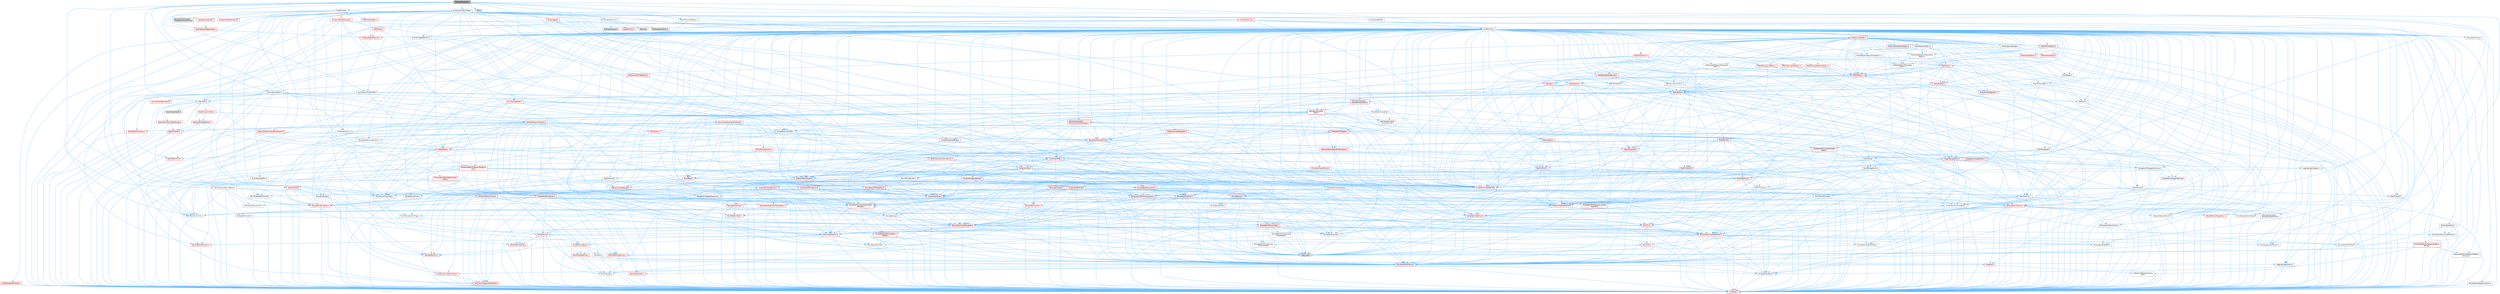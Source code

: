 digraph "TextureResource.h"
{
 // INTERACTIVE_SVG=YES
 // LATEX_PDF_SIZE
  bgcolor="transparent";
  edge [fontname=Helvetica,fontsize=10,labelfontname=Helvetica,labelfontsize=10];
  node [fontname=Helvetica,fontsize=10,shape=box,height=0.2,width=0.4];
  Node1 [id="Node000001",label="TextureResource.h",height=0.2,width=0.4,color="gray40", fillcolor="grey60", style="filled", fontcolor="black",tooltip=" "];
  Node1 -> Node2 [id="edge1_Node000001_Node000002",color="steelblue1",style="solid",tooltip=" "];
  Node2 [id="Node000002",label="CoreMinimal.h",height=0.2,width=0.4,color="grey40", fillcolor="white", style="filled",URL="$d7/d67/CoreMinimal_8h.html",tooltip=" "];
  Node2 -> Node3 [id="edge2_Node000002_Node000003",color="steelblue1",style="solid",tooltip=" "];
  Node3 [id="Node000003",label="CoreTypes.h",height=0.2,width=0.4,color="red", fillcolor="#FFF0F0", style="filled",URL="$dc/dec/CoreTypes_8h.html",tooltip=" "];
  Node2 -> Node17 [id="edge3_Node000002_Node000017",color="steelblue1",style="solid",tooltip=" "];
  Node17 [id="Node000017",label="CoreFwd.h",height=0.2,width=0.4,color="red", fillcolor="#FFF0F0", style="filled",URL="$d1/d1e/CoreFwd_8h.html",tooltip=" "];
  Node17 -> Node3 [id="edge4_Node000017_Node000003",color="steelblue1",style="solid",tooltip=" "];
  Node17 -> Node18 [id="edge5_Node000017_Node000018",color="steelblue1",style="solid",tooltip=" "];
  Node18 [id="Node000018",label="Containers/ContainersFwd.h",height=0.2,width=0.4,color="red", fillcolor="#FFF0F0", style="filled",URL="$d4/d0a/ContainersFwd_8h.html",tooltip=" "];
  Node18 -> Node3 [id="edge6_Node000018_Node000003",color="steelblue1",style="solid",tooltip=" "];
  Node18 -> Node19 [id="edge7_Node000018_Node000019",color="steelblue1",style="solid",tooltip=" "];
  Node19 [id="Node000019",label="Traits/IsContiguousContainer.h",height=0.2,width=0.4,color="red", fillcolor="#FFF0F0", style="filled",URL="$d5/d3c/IsContiguousContainer_8h.html",tooltip=" "];
  Node19 -> Node3 [id="edge8_Node000019_Node000003",color="steelblue1",style="solid",tooltip=" "];
  Node17 -> Node23 [id="edge9_Node000017_Node000023",color="steelblue1",style="solid",tooltip=" "];
  Node23 [id="Node000023",label="UObject/UObjectHierarchy\lFwd.h",height=0.2,width=0.4,color="grey40", fillcolor="white", style="filled",URL="$d3/d13/UObjectHierarchyFwd_8h.html",tooltip=" "];
  Node2 -> Node23 [id="edge10_Node000002_Node000023",color="steelblue1",style="solid",tooltip=" "];
  Node2 -> Node18 [id="edge11_Node000002_Node000018",color="steelblue1",style="solid",tooltip=" "];
  Node2 -> Node24 [id="edge12_Node000002_Node000024",color="steelblue1",style="solid",tooltip=" "];
  Node24 [id="Node000024",label="Misc/VarArgs.h",height=0.2,width=0.4,color="grey40", fillcolor="white", style="filled",URL="$d5/d6f/VarArgs_8h.html",tooltip=" "];
  Node24 -> Node3 [id="edge13_Node000024_Node000003",color="steelblue1",style="solid",tooltip=" "];
  Node2 -> Node25 [id="edge14_Node000002_Node000025",color="steelblue1",style="solid",tooltip=" "];
  Node25 [id="Node000025",label="Logging/LogVerbosity.h",height=0.2,width=0.4,color="grey40", fillcolor="white", style="filled",URL="$d2/d8f/LogVerbosity_8h.html",tooltip=" "];
  Node25 -> Node3 [id="edge15_Node000025_Node000003",color="steelblue1",style="solid",tooltip=" "];
  Node2 -> Node26 [id="edge16_Node000002_Node000026",color="steelblue1",style="solid",tooltip=" "];
  Node26 [id="Node000026",label="Misc/OutputDevice.h",height=0.2,width=0.4,color="red", fillcolor="#FFF0F0", style="filled",URL="$d7/d32/OutputDevice_8h.html",tooltip=" "];
  Node26 -> Node17 [id="edge17_Node000026_Node000017",color="steelblue1",style="solid",tooltip=" "];
  Node26 -> Node3 [id="edge18_Node000026_Node000003",color="steelblue1",style="solid",tooltip=" "];
  Node26 -> Node25 [id="edge19_Node000026_Node000025",color="steelblue1",style="solid",tooltip=" "];
  Node26 -> Node24 [id="edge20_Node000026_Node000024",color="steelblue1",style="solid",tooltip=" "];
  Node2 -> Node32 [id="edge21_Node000002_Node000032",color="steelblue1",style="solid",tooltip=" "];
  Node32 [id="Node000032",label="HAL/PlatformCrt.h",height=0.2,width=0.4,color="red", fillcolor="#FFF0F0", style="filled",URL="$d8/d75/PlatformCrt_8h.html",tooltip=" "];
  Node2 -> Node42 [id="edge22_Node000002_Node000042",color="steelblue1",style="solid",tooltip=" "];
  Node42 [id="Node000042",label="HAL/PlatformMisc.h",height=0.2,width=0.4,color="red", fillcolor="#FFF0F0", style="filled",URL="$d0/df5/PlatformMisc_8h.html",tooltip=" "];
  Node42 -> Node3 [id="edge23_Node000042_Node000003",color="steelblue1",style="solid",tooltip=" "];
  Node2 -> Node61 [id="edge24_Node000002_Node000061",color="steelblue1",style="solid",tooltip=" "];
  Node61 [id="Node000061",label="Misc/AssertionMacros.h",height=0.2,width=0.4,color="red", fillcolor="#FFF0F0", style="filled",URL="$d0/dfa/AssertionMacros_8h.html",tooltip=" "];
  Node61 -> Node3 [id="edge25_Node000061_Node000003",color="steelblue1",style="solid",tooltip=" "];
  Node61 -> Node42 [id="edge26_Node000061_Node000042",color="steelblue1",style="solid",tooltip=" "];
  Node61 -> Node62 [id="edge27_Node000061_Node000062",color="steelblue1",style="solid",tooltip=" "];
  Node62 [id="Node000062",label="Templates/EnableIf.h",height=0.2,width=0.4,color="grey40", fillcolor="white", style="filled",URL="$d7/d60/EnableIf_8h.html",tooltip=" "];
  Node62 -> Node3 [id="edge28_Node000062_Node000003",color="steelblue1",style="solid",tooltip=" "];
  Node61 -> Node24 [id="edge29_Node000061_Node000024",color="steelblue1",style="solid",tooltip=" "];
  Node2 -> Node70 [id="edge30_Node000002_Node000070",color="steelblue1",style="solid",tooltip=" "];
  Node70 [id="Node000070",label="Templates/IsPointer.h",height=0.2,width=0.4,color="grey40", fillcolor="white", style="filled",URL="$d7/d05/IsPointer_8h.html",tooltip=" "];
  Node70 -> Node3 [id="edge31_Node000070_Node000003",color="steelblue1",style="solid",tooltip=" "];
  Node2 -> Node71 [id="edge32_Node000002_Node000071",color="steelblue1",style="solid",tooltip=" "];
  Node71 [id="Node000071",label="HAL/PlatformMemory.h",height=0.2,width=0.4,color="red", fillcolor="#FFF0F0", style="filled",URL="$de/d68/PlatformMemory_8h.html",tooltip=" "];
  Node71 -> Node3 [id="edge33_Node000071_Node000003",color="steelblue1",style="solid",tooltip=" "];
  Node2 -> Node54 [id="edge34_Node000002_Node000054",color="steelblue1",style="solid",tooltip=" "];
  Node54 [id="Node000054",label="HAL/PlatformAtomics.h",height=0.2,width=0.4,color="red", fillcolor="#FFF0F0", style="filled",URL="$d3/d36/PlatformAtomics_8h.html",tooltip=" "];
  Node54 -> Node3 [id="edge35_Node000054_Node000003",color="steelblue1",style="solid",tooltip=" "];
  Node2 -> Node76 [id="edge36_Node000002_Node000076",color="steelblue1",style="solid",tooltip=" "];
  Node76 [id="Node000076",label="Misc/Exec.h",height=0.2,width=0.4,color="grey40", fillcolor="white", style="filled",URL="$de/ddb/Exec_8h.html",tooltip=" "];
  Node76 -> Node3 [id="edge37_Node000076_Node000003",color="steelblue1",style="solid",tooltip=" "];
  Node76 -> Node61 [id="edge38_Node000076_Node000061",color="steelblue1",style="solid",tooltip=" "];
  Node2 -> Node77 [id="edge39_Node000002_Node000077",color="steelblue1",style="solid",tooltip=" "];
  Node77 [id="Node000077",label="HAL/MemoryBase.h",height=0.2,width=0.4,color="red", fillcolor="#FFF0F0", style="filled",URL="$d6/d9f/MemoryBase_8h.html",tooltip=" "];
  Node77 -> Node3 [id="edge40_Node000077_Node000003",color="steelblue1",style="solid",tooltip=" "];
  Node77 -> Node54 [id="edge41_Node000077_Node000054",color="steelblue1",style="solid",tooltip=" "];
  Node77 -> Node32 [id="edge42_Node000077_Node000032",color="steelblue1",style="solid",tooltip=" "];
  Node77 -> Node76 [id="edge43_Node000077_Node000076",color="steelblue1",style="solid",tooltip=" "];
  Node77 -> Node26 [id="edge44_Node000077_Node000026",color="steelblue1",style="solid",tooltip=" "];
  Node2 -> Node87 [id="edge45_Node000002_Node000087",color="steelblue1",style="solid",tooltip=" "];
  Node87 [id="Node000087",label="HAL/UnrealMemory.h",height=0.2,width=0.4,color="red", fillcolor="#FFF0F0", style="filled",URL="$d9/d96/UnrealMemory_8h.html",tooltip=" "];
  Node87 -> Node3 [id="edge46_Node000087_Node000003",color="steelblue1",style="solid",tooltip=" "];
  Node87 -> Node77 [id="edge47_Node000087_Node000077",color="steelblue1",style="solid",tooltip=" "];
  Node87 -> Node71 [id="edge48_Node000087_Node000071",color="steelblue1",style="solid",tooltip=" "];
  Node87 -> Node70 [id="edge49_Node000087_Node000070",color="steelblue1",style="solid",tooltip=" "];
  Node2 -> Node89 [id="edge50_Node000002_Node000089",color="steelblue1",style="solid",tooltip=" "];
  Node89 [id="Node000089",label="Templates/IsArithmetic.h",height=0.2,width=0.4,color="grey40", fillcolor="white", style="filled",URL="$d2/d5d/IsArithmetic_8h.html",tooltip=" "];
  Node89 -> Node3 [id="edge51_Node000089_Node000003",color="steelblue1",style="solid",tooltip=" "];
  Node2 -> Node83 [id="edge52_Node000002_Node000083",color="steelblue1",style="solid",tooltip=" "];
  Node83 [id="Node000083",label="Templates/AndOrNot.h",height=0.2,width=0.4,color="grey40", fillcolor="white", style="filled",URL="$db/d0a/AndOrNot_8h.html",tooltip=" "];
  Node83 -> Node3 [id="edge53_Node000083_Node000003",color="steelblue1",style="solid",tooltip=" "];
  Node2 -> Node90 [id="edge54_Node000002_Node000090",color="steelblue1",style="solid",tooltip=" "];
  Node90 [id="Node000090",label="Templates/IsPODType.h",height=0.2,width=0.4,color="grey40", fillcolor="white", style="filled",URL="$d7/db1/IsPODType_8h.html",tooltip=" "];
  Node90 -> Node3 [id="edge55_Node000090_Node000003",color="steelblue1",style="solid",tooltip=" "];
  Node2 -> Node91 [id="edge56_Node000002_Node000091",color="steelblue1",style="solid",tooltip=" "];
  Node91 [id="Node000091",label="Templates/IsUECoreType.h",height=0.2,width=0.4,color="grey40", fillcolor="white", style="filled",URL="$d1/db8/IsUECoreType_8h.html",tooltip=" "];
  Node91 -> Node3 [id="edge57_Node000091_Node000003",color="steelblue1",style="solid",tooltip=" "];
  Node91 -> Node7 [id="edge58_Node000091_Node000007",color="steelblue1",style="solid",tooltip=" "];
  Node7 [id="Node000007",label="type_traits",height=0.2,width=0.4,color="grey60", fillcolor="#E0E0E0", style="filled",tooltip=" "];
  Node2 -> Node84 [id="edge59_Node000002_Node000084",color="steelblue1",style="solid",tooltip=" "];
  Node84 [id="Node000084",label="Templates/IsTriviallyCopy\lConstructible.h",height=0.2,width=0.4,color="grey40", fillcolor="white", style="filled",URL="$d3/d78/IsTriviallyCopyConstructible_8h.html",tooltip=" "];
  Node84 -> Node3 [id="edge60_Node000084_Node000003",color="steelblue1",style="solid",tooltip=" "];
  Node84 -> Node7 [id="edge61_Node000084_Node000007",color="steelblue1",style="solid",tooltip=" "];
  Node2 -> Node92 [id="edge62_Node000002_Node000092",color="steelblue1",style="solid",tooltip=" "];
  Node92 [id="Node000092",label="Templates/UnrealTypeTraits.h",height=0.2,width=0.4,color="red", fillcolor="#FFF0F0", style="filled",URL="$d2/d2d/UnrealTypeTraits_8h.html",tooltip=" "];
  Node92 -> Node3 [id="edge63_Node000092_Node000003",color="steelblue1",style="solid",tooltip=" "];
  Node92 -> Node70 [id="edge64_Node000092_Node000070",color="steelblue1",style="solid",tooltip=" "];
  Node92 -> Node61 [id="edge65_Node000092_Node000061",color="steelblue1",style="solid",tooltip=" "];
  Node92 -> Node83 [id="edge66_Node000092_Node000083",color="steelblue1",style="solid",tooltip=" "];
  Node92 -> Node62 [id="edge67_Node000092_Node000062",color="steelblue1",style="solid",tooltip=" "];
  Node92 -> Node89 [id="edge68_Node000092_Node000089",color="steelblue1",style="solid",tooltip=" "];
  Node92 -> Node90 [id="edge69_Node000092_Node000090",color="steelblue1",style="solid",tooltip=" "];
  Node92 -> Node91 [id="edge70_Node000092_Node000091",color="steelblue1",style="solid",tooltip=" "];
  Node92 -> Node84 [id="edge71_Node000092_Node000084",color="steelblue1",style="solid",tooltip=" "];
  Node2 -> Node62 [id="edge72_Node000002_Node000062",color="steelblue1",style="solid",tooltip=" "];
  Node2 -> Node94 [id="edge73_Node000002_Node000094",color="steelblue1",style="solid",tooltip=" "];
  Node94 [id="Node000094",label="Templates/RemoveReference.h",height=0.2,width=0.4,color="grey40", fillcolor="white", style="filled",URL="$da/dbe/RemoveReference_8h.html",tooltip=" "];
  Node94 -> Node3 [id="edge74_Node000094_Node000003",color="steelblue1",style="solid",tooltip=" "];
  Node2 -> Node95 [id="edge75_Node000002_Node000095",color="steelblue1",style="solid",tooltip=" "];
  Node95 [id="Node000095",label="Templates/IntegralConstant.h",height=0.2,width=0.4,color="grey40", fillcolor="white", style="filled",URL="$db/d1b/IntegralConstant_8h.html",tooltip=" "];
  Node95 -> Node3 [id="edge76_Node000095_Node000003",color="steelblue1",style="solid",tooltip=" "];
  Node2 -> Node96 [id="edge77_Node000002_Node000096",color="steelblue1",style="solid",tooltip=" "];
  Node96 [id="Node000096",label="Templates/IsClass.h",height=0.2,width=0.4,color="grey40", fillcolor="white", style="filled",URL="$db/dcb/IsClass_8h.html",tooltip=" "];
  Node96 -> Node3 [id="edge78_Node000096_Node000003",color="steelblue1",style="solid",tooltip=" "];
  Node2 -> Node97 [id="edge79_Node000002_Node000097",color="steelblue1",style="solid",tooltip=" "];
  Node97 [id="Node000097",label="Templates/TypeCompatible\lBytes.h",height=0.2,width=0.4,color="red", fillcolor="#FFF0F0", style="filled",URL="$df/d0a/TypeCompatibleBytes_8h.html",tooltip=" "];
  Node97 -> Node3 [id="edge80_Node000097_Node000003",color="steelblue1",style="solid",tooltip=" "];
  Node97 -> Node7 [id="edge81_Node000097_Node000007",color="steelblue1",style="solid",tooltip=" "];
  Node2 -> Node19 [id="edge82_Node000002_Node000019",color="steelblue1",style="solid",tooltip=" "];
  Node2 -> Node98 [id="edge83_Node000002_Node000098",color="steelblue1",style="solid",tooltip=" "];
  Node98 [id="Node000098",label="Templates/UnrealTemplate.h",height=0.2,width=0.4,color="red", fillcolor="#FFF0F0", style="filled",URL="$d4/d24/UnrealTemplate_8h.html",tooltip=" "];
  Node98 -> Node3 [id="edge84_Node000098_Node000003",color="steelblue1",style="solid",tooltip=" "];
  Node98 -> Node70 [id="edge85_Node000098_Node000070",color="steelblue1",style="solid",tooltip=" "];
  Node98 -> Node87 [id="edge86_Node000098_Node000087",color="steelblue1",style="solid",tooltip=" "];
  Node98 -> Node92 [id="edge87_Node000098_Node000092",color="steelblue1",style="solid",tooltip=" "];
  Node98 -> Node94 [id="edge88_Node000098_Node000094",color="steelblue1",style="solid",tooltip=" "];
  Node98 -> Node64 [id="edge89_Node000098_Node000064",color="steelblue1",style="solid",tooltip=" "];
  Node64 [id="Node000064",label="Templates/Requires.h",height=0.2,width=0.4,color="grey40", fillcolor="white", style="filled",URL="$dc/d96/Requires_8h.html",tooltip=" "];
  Node64 -> Node62 [id="edge90_Node000064_Node000062",color="steelblue1",style="solid",tooltip=" "];
  Node64 -> Node7 [id="edge91_Node000064_Node000007",color="steelblue1",style="solid",tooltip=" "];
  Node98 -> Node97 [id="edge92_Node000098_Node000097",color="steelblue1",style="solid",tooltip=" "];
  Node98 -> Node19 [id="edge93_Node000098_Node000019",color="steelblue1",style="solid",tooltip=" "];
  Node98 -> Node7 [id="edge94_Node000098_Node000007",color="steelblue1",style="solid",tooltip=" "];
  Node2 -> Node47 [id="edge95_Node000002_Node000047",color="steelblue1",style="solid",tooltip=" "];
  Node47 [id="Node000047",label="Math/NumericLimits.h",height=0.2,width=0.4,color="grey40", fillcolor="white", style="filled",URL="$df/d1b/NumericLimits_8h.html",tooltip=" "];
  Node47 -> Node3 [id="edge96_Node000047_Node000003",color="steelblue1",style="solid",tooltip=" "];
  Node2 -> Node102 [id="edge97_Node000002_Node000102",color="steelblue1",style="solid",tooltip=" "];
  Node102 [id="Node000102",label="HAL/PlatformMath.h",height=0.2,width=0.4,color="red", fillcolor="#FFF0F0", style="filled",URL="$dc/d53/PlatformMath_8h.html",tooltip=" "];
  Node102 -> Node3 [id="edge98_Node000102_Node000003",color="steelblue1",style="solid",tooltip=" "];
  Node2 -> Node85 [id="edge99_Node000002_Node000085",color="steelblue1",style="solid",tooltip=" "];
  Node85 [id="Node000085",label="Templates/IsTriviallyCopy\lAssignable.h",height=0.2,width=0.4,color="grey40", fillcolor="white", style="filled",URL="$d2/df2/IsTriviallyCopyAssignable_8h.html",tooltip=" "];
  Node85 -> Node3 [id="edge100_Node000085_Node000003",color="steelblue1",style="solid",tooltip=" "];
  Node85 -> Node7 [id="edge101_Node000085_Node000007",color="steelblue1",style="solid",tooltip=" "];
  Node2 -> Node110 [id="edge102_Node000002_Node000110",color="steelblue1",style="solid",tooltip=" "];
  Node110 [id="Node000110",label="Templates/MemoryOps.h",height=0.2,width=0.4,color="red", fillcolor="#FFF0F0", style="filled",URL="$db/dea/MemoryOps_8h.html",tooltip=" "];
  Node110 -> Node3 [id="edge103_Node000110_Node000003",color="steelblue1",style="solid",tooltip=" "];
  Node110 -> Node87 [id="edge104_Node000110_Node000087",color="steelblue1",style="solid",tooltip=" "];
  Node110 -> Node85 [id="edge105_Node000110_Node000085",color="steelblue1",style="solid",tooltip=" "];
  Node110 -> Node84 [id="edge106_Node000110_Node000084",color="steelblue1",style="solid",tooltip=" "];
  Node110 -> Node64 [id="edge107_Node000110_Node000064",color="steelblue1",style="solid",tooltip=" "];
  Node110 -> Node92 [id="edge108_Node000110_Node000092",color="steelblue1",style="solid",tooltip=" "];
  Node110 -> Node7 [id="edge109_Node000110_Node000007",color="steelblue1",style="solid",tooltip=" "];
  Node2 -> Node111 [id="edge110_Node000002_Node000111",color="steelblue1",style="solid",tooltip=" "];
  Node111 [id="Node000111",label="Containers/ContainerAllocation\lPolicies.h",height=0.2,width=0.4,color="red", fillcolor="#FFF0F0", style="filled",URL="$d7/dff/ContainerAllocationPolicies_8h.html",tooltip=" "];
  Node111 -> Node3 [id="edge111_Node000111_Node000003",color="steelblue1",style="solid",tooltip=" "];
  Node111 -> Node111 [id="edge112_Node000111_Node000111",color="steelblue1",style="solid",tooltip=" "];
  Node111 -> Node102 [id="edge113_Node000111_Node000102",color="steelblue1",style="solid",tooltip=" "];
  Node111 -> Node87 [id="edge114_Node000111_Node000087",color="steelblue1",style="solid",tooltip=" "];
  Node111 -> Node47 [id="edge115_Node000111_Node000047",color="steelblue1",style="solid",tooltip=" "];
  Node111 -> Node61 [id="edge116_Node000111_Node000061",color="steelblue1",style="solid",tooltip=" "];
  Node111 -> Node110 [id="edge117_Node000111_Node000110",color="steelblue1",style="solid",tooltip=" "];
  Node111 -> Node97 [id="edge118_Node000111_Node000097",color="steelblue1",style="solid",tooltip=" "];
  Node111 -> Node7 [id="edge119_Node000111_Node000007",color="steelblue1",style="solid",tooltip=" "];
  Node2 -> Node114 [id="edge120_Node000002_Node000114",color="steelblue1",style="solid",tooltip=" "];
  Node114 [id="Node000114",label="Templates/IsEnumClass.h",height=0.2,width=0.4,color="grey40", fillcolor="white", style="filled",URL="$d7/d15/IsEnumClass_8h.html",tooltip=" "];
  Node114 -> Node3 [id="edge121_Node000114_Node000003",color="steelblue1",style="solid",tooltip=" "];
  Node114 -> Node83 [id="edge122_Node000114_Node000083",color="steelblue1",style="solid",tooltip=" "];
  Node2 -> Node115 [id="edge123_Node000002_Node000115",color="steelblue1",style="solid",tooltip=" "];
  Node115 [id="Node000115",label="HAL/PlatformProperties.h",height=0.2,width=0.4,color="red", fillcolor="#FFF0F0", style="filled",URL="$d9/db0/PlatformProperties_8h.html",tooltip=" "];
  Node115 -> Node3 [id="edge124_Node000115_Node000003",color="steelblue1",style="solid",tooltip=" "];
  Node2 -> Node118 [id="edge125_Node000002_Node000118",color="steelblue1",style="solid",tooltip=" "];
  Node118 [id="Node000118",label="Misc/EngineVersionBase.h",height=0.2,width=0.4,color="grey40", fillcolor="white", style="filled",URL="$d5/d2b/EngineVersionBase_8h.html",tooltip=" "];
  Node118 -> Node3 [id="edge126_Node000118_Node000003",color="steelblue1",style="solid",tooltip=" "];
  Node2 -> Node119 [id="edge127_Node000002_Node000119",color="steelblue1",style="solid",tooltip=" "];
  Node119 [id="Node000119",label="Internationalization\l/TextNamespaceFwd.h",height=0.2,width=0.4,color="grey40", fillcolor="white", style="filled",URL="$d8/d97/TextNamespaceFwd_8h.html",tooltip=" "];
  Node119 -> Node3 [id="edge128_Node000119_Node000003",color="steelblue1",style="solid",tooltip=" "];
  Node2 -> Node120 [id="edge129_Node000002_Node000120",color="steelblue1",style="solid",tooltip=" "];
  Node120 [id="Node000120",label="Serialization/Archive.h",height=0.2,width=0.4,color="red", fillcolor="#FFF0F0", style="filled",URL="$d7/d3b/Archive_8h.html",tooltip=" "];
  Node120 -> Node17 [id="edge130_Node000120_Node000017",color="steelblue1",style="solid",tooltip=" "];
  Node120 -> Node3 [id="edge131_Node000120_Node000003",color="steelblue1",style="solid",tooltip=" "];
  Node120 -> Node115 [id="edge132_Node000120_Node000115",color="steelblue1",style="solid",tooltip=" "];
  Node120 -> Node119 [id="edge133_Node000120_Node000119",color="steelblue1",style="solid",tooltip=" "];
  Node120 -> Node61 [id="edge134_Node000120_Node000061",color="steelblue1",style="solid",tooltip=" "];
  Node120 -> Node48 [id="edge135_Node000120_Node000048",color="steelblue1",style="solid",tooltip=" "];
  Node48 [id="Node000048",label="Misc/CompressionFlags.h",height=0.2,width=0.4,color="grey40", fillcolor="white", style="filled",URL="$d9/d76/CompressionFlags_8h.html",tooltip=" "];
  Node120 -> Node118 [id="edge136_Node000120_Node000118",color="steelblue1",style="solid",tooltip=" "];
  Node120 -> Node24 [id="edge137_Node000120_Node000024",color="steelblue1",style="solid",tooltip=" "];
  Node120 -> Node62 [id="edge138_Node000120_Node000062",color="steelblue1",style="solid",tooltip=" "];
  Node120 -> Node114 [id="edge139_Node000120_Node000114",color="steelblue1",style="solid",tooltip=" "];
  Node120 -> Node98 [id="edge140_Node000120_Node000098",color="steelblue1",style="solid",tooltip=" "];
  Node120 -> Node123 [id="edge141_Node000120_Node000123",color="steelblue1",style="solid",tooltip=" "];
  Node123 [id="Node000123",label="UObject/ObjectVersion.h",height=0.2,width=0.4,color="grey40", fillcolor="white", style="filled",URL="$da/d63/ObjectVersion_8h.html",tooltip=" "];
  Node123 -> Node3 [id="edge142_Node000123_Node000003",color="steelblue1",style="solid",tooltip=" "];
  Node2 -> Node124 [id="edge143_Node000002_Node000124",color="steelblue1",style="solid",tooltip=" "];
  Node124 [id="Node000124",label="Templates/Less.h",height=0.2,width=0.4,color="grey40", fillcolor="white", style="filled",URL="$de/dc8/Less_8h.html",tooltip=" "];
  Node124 -> Node3 [id="edge144_Node000124_Node000003",color="steelblue1",style="solid",tooltip=" "];
  Node124 -> Node98 [id="edge145_Node000124_Node000098",color="steelblue1",style="solid",tooltip=" "];
  Node2 -> Node125 [id="edge146_Node000002_Node000125",color="steelblue1",style="solid",tooltip=" "];
  Node125 [id="Node000125",label="Templates/Sorting.h",height=0.2,width=0.4,color="red", fillcolor="#FFF0F0", style="filled",URL="$d3/d9e/Sorting_8h.html",tooltip=" "];
  Node125 -> Node3 [id="edge147_Node000125_Node000003",color="steelblue1",style="solid",tooltip=" "];
  Node125 -> Node102 [id="edge148_Node000125_Node000102",color="steelblue1",style="solid",tooltip=" "];
  Node125 -> Node124 [id="edge149_Node000125_Node000124",color="steelblue1",style="solid",tooltip=" "];
  Node2 -> Node136 [id="edge150_Node000002_Node000136",color="steelblue1",style="solid",tooltip=" "];
  Node136 [id="Node000136",label="Misc/Char.h",height=0.2,width=0.4,color="red", fillcolor="#FFF0F0", style="filled",URL="$d0/d58/Char_8h.html",tooltip=" "];
  Node136 -> Node3 [id="edge151_Node000136_Node000003",color="steelblue1",style="solid",tooltip=" "];
  Node136 -> Node7 [id="edge152_Node000136_Node000007",color="steelblue1",style="solid",tooltip=" "];
  Node2 -> Node139 [id="edge153_Node000002_Node000139",color="steelblue1",style="solid",tooltip=" "];
  Node139 [id="Node000139",label="GenericPlatform/GenericPlatform\lStricmp.h",height=0.2,width=0.4,color="grey40", fillcolor="white", style="filled",URL="$d2/d86/GenericPlatformStricmp_8h.html",tooltip=" "];
  Node139 -> Node3 [id="edge154_Node000139_Node000003",color="steelblue1",style="solid",tooltip=" "];
  Node2 -> Node140 [id="edge155_Node000002_Node000140",color="steelblue1",style="solid",tooltip=" "];
  Node140 [id="Node000140",label="GenericPlatform/GenericPlatform\lString.h",height=0.2,width=0.4,color="red", fillcolor="#FFF0F0", style="filled",URL="$dd/d20/GenericPlatformString_8h.html",tooltip=" "];
  Node140 -> Node3 [id="edge156_Node000140_Node000003",color="steelblue1",style="solid",tooltip=" "];
  Node140 -> Node139 [id="edge157_Node000140_Node000139",color="steelblue1",style="solid",tooltip=" "];
  Node140 -> Node62 [id="edge158_Node000140_Node000062",color="steelblue1",style="solid",tooltip=" "];
  Node140 -> Node7 [id="edge159_Node000140_Node000007",color="steelblue1",style="solid",tooltip=" "];
  Node2 -> Node73 [id="edge160_Node000002_Node000073",color="steelblue1",style="solid",tooltip=" "];
  Node73 [id="Node000073",label="HAL/PlatformString.h",height=0.2,width=0.4,color="red", fillcolor="#FFF0F0", style="filled",URL="$db/db5/PlatformString_8h.html",tooltip=" "];
  Node73 -> Node3 [id="edge161_Node000073_Node000003",color="steelblue1",style="solid",tooltip=" "];
  Node2 -> Node143 [id="edge162_Node000002_Node000143",color="steelblue1",style="solid",tooltip=" "];
  Node143 [id="Node000143",label="Misc/CString.h",height=0.2,width=0.4,color="red", fillcolor="#FFF0F0", style="filled",URL="$d2/d49/CString_8h.html",tooltip=" "];
  Node143 -> Node3 [id="edge163_Node000143_Node000003",color="steelblue1",style="solid",tooltip=" "];
  Node143 -> Node32 [id="edge164_Node000143_Node000032",color="steelblue1",style="solid",tooltip=" "];
  Node143 -> Node73 [id="edge165_Node000143_Node000073",color="steelblue1",style="solid",tooltip=" "];
  Node143 -> Node61 [id="edge166_Node000143_Node000061",color="steelblue1",style="solid",tooltip=" "];
  Node143 -> Node136 [id="edge167_Node000143_Node000136",color="steelblue1",style="solid",tooltip=" "];
  Node143 -> Node24 [id="edge168_Node000143_Node000024",color="steelblue1",style="solid",tooltip=" "];
  Node2 -> Node144 [id="edge169_Node000002_Node000144",color="steelblue1",style="solid",tooltip=" "];
  Node144 [id="Node000144",label="Misc/Crc.h",height=0.2,width=0.4,color="red", fillcolor="#FFF0F0", style="filled",URL="$d4/dd2/Crc_8h.html",tooltip=" "];
  Node144 -> Node3 [id="edge170_Node000144_Node000003",color="steelblue1",style="solid",tooltip=" "];
  Node144 -> Node73 [id="edge171_Node000144_Node000073",color="steelblue1",style="solid",tooltip=" "];
  Node144 -> Node61 [id="edge172_Node000144_Node000061",color="steelblue1",style="solid",tooltip=" "];
  Node144 -> Node143 [id="edge173_Node000144_Node000143",color="steelblue1",style="solid",tooltip=" "];
  Node144 -> Node136 [id="edge174_Node000144_Node000136",color="steelblue1",style="solid",tooltip=" "];
  Node144 -> Node92 [id="edge175_Node000144_Node000092",color="steelblue1",style="solid",tooltip=" "];
  Node2 -> Node135 [id="edge176_Node000002_Node000135",color="steelblue1",style="solid",tooltip=" "];
  Node135 [id="Node000135",label="Math/UnrealMathUtility.h",height=0.2,width=0.4,color="red", fillcolor="#FFF0F0", style="filled",URL="$db/db8/UnrealMathUtility_8h.html",tooltip=" "];
  Node135 -> Node3 [id="edge177_Node000135_Node000003",color="steelblue1",style="solid",tooltip=" "];
  Node135 -> Node61 [id="edge178_Node000135_Node000061",color="steelblue1",style="solid",tooltip=" "];
  Node135 -> Node102 [id="edge179_Node000135_Node000102",color="steelblue1",style="solid",tooltip=" "];
  Node135 -> Node64 [id="edge180_Node000135_Node000064",color="steelblue1",style="solid",tooltip=" "];
  Node2 -> Node145 [id="edge181_Node000002_Node000145",color="steelblue1",style="solid",tooltip=" "];
  Node145 [id="Node000145",label="Containers/UnrealString.h",height=0.2,width=0.4,color="red", fillcolor="#FFF0F0", style="filled",URL="$d5/dba/UnrealString_8h.html",tooltip=" "];
  Node2 -> Node149 [id="edge182_Node000002_Node000149",color="steelblue1",style="solid",tooltip=" "];
  Node149 [id="Node000149",label="Containers/Array.h",height=0.2,width=0.4,color="red", fillcolor="#FFF0F0", style="filled",URL="$df/dd0/Array_8h.html",tooltip=" "];
  Node149 -> Node3 [id="edge183_Node000149_Node000003",color="steelblue1",style="solid",tooltip=" "];
  Node149 -> Node61 [id="edge184_Node000149_Node000061",color="steelblue1",style="solid",tooltip=" "];
  Node149 -> Node87 [id="edge185_Node000149_Node000087",color="steelblue1",style="solid",tooltip=" "];
  Node149 -> Node92 [id="edge186_Node000149_Node000092",color="steelblue1",style="solid",tooltip=" "];
  Node149 -> Node98 [id="edge187_Node000149_Node000098",color="steelblue1",style="solid",tooltip=" "];
  Node149 -> Node111 [id="edge188_Node000149_Node000111",color="steelblue1",style="solid",tooltip=" "];
  Node149 -> Node120 [id="edge189_Node000149_Node000120",color="steelblue1",style="solid",tooltip=" "];
  Node149 -> Node128 [id="edge190_Node000149_Node000128",color="steelblue1",style="solid",tooltip=" "];
  Node128 [id="Node000128",label="Templates/Invoke.h",height=0.2,width=0.4,color="red", fillcolor="#FFF0F0", style="filled",URL="$d7/deb/Invoke_8h.html",tooltip=" "];
  Node128 -> Node3 [id="edge191_Node000128_Node000003",color="steelblue1",style="solid",tooltip=" "];
  Node128 -> Node98 [id="edge192_Node000128_Node000098",color="steelblue1",style="solid",tooltip=" "];
  Node128 -> Node7 [id="edge193_Node000128_Node000007",color="steelblue1",style="solid",tooltip=" "];
  Node149 -> Node124 [id="edge194_Node000149_Node000124",color="steelblue1",style="solid",tooltip=" "];
  Node149 -> Node64 [id="edge195_Node000149_Node000064",color="steelblue1",style="solid",tooltip=" "];
  Node149 -> Node125 [id="edge196_Node000149_Node000125",color="steelblue1",style="solid",tooltip=" "];
  Node149 -> Node172 [id="edge197_Node000149_Node000172",color="steelblue1",style="solid",tooltip=" "];
  Node172 [id="Node000172",label="Templates/AlignmentTemplates.h",height=0.2,width=0.4,color="red", fillcolor="#FFF0F0", style="filled",URL="$dd/d32/AlignmentTemplates_8h.html",tooltip=" "];
  Node172 -> Node3 [id="edge198_Node000172_Node000003",color="steelblue1",style="solid",tooltip=" "];
  Node172 -> Node70 [id="edge199_Node000172_Node000070",color="steelblue1",style="solid",tooltip=" "];
  Node149 -> Node7 [id="edge200_Node000149_Node000007",color="steelblue1",style="solid",tooltip=" "];
  Node2 -> Node173 [id="edge201_Node000002_Node000173",color="steelblue1",style="solid",tooltip=" "];
  Node173 [id="Node000173",label="Misc/FrameNumber.h",height=0.2,width=0.4,color="grey40", fillcolor="white", style="filled",URL="$dd/dbd/FrameNumber_8h.html",tooltip=" "];
  Node173 -> Node3 [id="edge202_Node000173_Node000003",color="steelblue1",style="solid",tooltip=" "];
  Node173 -> Node47 [id="edge203_Node000173_Node000047",color="steelblue1",style="solid",tooltip=" "];
  Node173 -> Node135 [id="edge204_Node000173_Node000135",color="steelblue1",style="solid",tooltip=" "];
  Node173 -> Node62 [id="edge205_Node000173_Node000062",color="steelblue1",style="solid",tooltip=" "];
  Node173 -> Node92 [id="edge206_Node000173_Node000092",color="steelblue1",style="solid",tooltip=" "];
  Node2 -> Node174 [id="edge207_Node000002_Node000174",color="steelblue1",style="solid",tooltip=" "];
  Node174 [id="Node000174",label="Misc/Timespan.h",height=0.2,width=0.4,color="grey40", fillcolor="white", style="filled",URL="$da/dd9/Timespan_8h.html",tooltip=" "];
  Node174 -> Node3 [id="edge208_Node000174_Node000003",color="steelblue1",style="solid",tooltip=" "];
  Node174 -> Node175 [id="edge209_Node000174_Node000175",color="steelblue1",style="solid",tooltip=" "];
  Node175 [id="Node000175",label="Math/Interval.h",height=0.2,width=0.4,color="grey40", fillcolor="white", style="filled",URL="$d1/d55/Interval_8h.html",tooltip=" "];
  Node175 -> Node3 [id="edge210_Node000175_Node000003",color="steelblue1",style="solid",tooltip=" "];
  Node175 -> Node89 [id="edge211_Node000175_Node000089",color="steelblue1",style="solid",tooltip=" "];
  Node175 -> Node92 [id="edge212_Node000175_Node000092",color="steelblue1",style="solid",tooltip=" "];
  Node175 -> Node47 [id="edge213_Node000175_Node000047",color="steelblue1",style="solid",tooltip=" "];
  Node175 -> Node135 [id="edge214_Node000175_Node000135",color="steelblue1",style="solid",tooltip=" "];
  Node174 -> Node135 [id="edge215_Node000174_Node000135",color="steelblue1",style="solid",tooltip=" "];
  Node174 -> Node61 [id="edge216_Node000174_Node000061",color="steelblue1",style="solid",tooltip=" "];
  Node2 -> Node176 [id="edge217_Node000002_Node000176",color="steelblue1",style="solid",tooltip=" "];
  Node176 [id="Node000176",label="Containers/StringConv.h",height=0.2,width=0.4,color="red", fillcolor="#FFF0F0", style="filled",URL="$d3/ddf/StringConv_8h.html",tooltip=" "];
  Node176 -> Node3 [id="edge218_Node000176_Node000003",color="steelblue1",style="solid",tooltip=" "];
  Node176 -> Node61 [id="edge219_Node000176_Node000061",color="steelblue1",style="solid",tooltip=" "];
  Node176 -> Node111 [id="edge220_Node000176_Node000111",color="steelblue1",style="solid",tooltip=" "];
  Node176 -> Node149 [id="edge221_Node000176_Node000149",color="steelblue1",style="solid",tooltip=" "];
  Node176 -> Node143 [id="edge222_Node000176_Node000143",color="steelblue1",style="solid",tooltip=" "];
  Node176 -> Node177 [id="edge223_Node000176_Node000177",color="steelblue1",style="solid",tooltip=" "];
  Node177 [id="Node000177",label="Templates/IsArray.h",height=0.2,width=0.4,color="grey40", fillcolor="white", style="filled",URL="$d8/d8d/IsArray_8h.html",tooltip=" "];
  Node177 -> Node3 [id="edge224_Node000177_Node000003",color="steelblue1",style="solid",tooltip=" "];
  Node176 -> Node98 [id="edge225_Node000176_Node000098",color="steelblue1",style="solid",tooltip=" "];
  Node176 -> Node92 [id="edge226_Node000176_Node000092",color="steelblue1",style="solid",tooltip=" "];
  Node176 -> Node19 [id="edge227_Node000176_Node000019",color="steelblue1",style="solid",tooltip=" "];
  Node176 -> Node7 [id="edge228_Node000176_Node000007",color="steelblue1",style="solid",tooltip=" "];
  Node2 -> Node178 [id="edge229_Node000002_Node000178",color="steelblue1",style="solid",tooltip=" "];
  Node178 [id="Node000178",label="UObject/UnrealNames.h",height=0.2,width=0.4,color="red", fillcolor="#FFF0F0", style="filled",URL="$d8/db1/UnrealNames_8h.html",tooltip=" "];
  Node178 -> Node3 [id="edge230_Node000178_Node000003",color="steelblue1",style="solid",tooltip=" "];
  Node2 -> Node180 [id="edge231_Node000002_Node000180",color="steelblue1",style="solid",tooltip=" "];
  Node180 [id="Node000180",label="UObject/NameTypes.h",height=0.2,width=0.4,color="red", fillcolor="#FFF0F0", style="filled",URL="$d6/d35/NameTypes_8h.html",tooltip=" "];
  Node180 -> Node3 [id="edge232_Node000180_Node000003",color="steelblue1",style="solid",tooltip=" "];
  Node180 -> Node61 [id="edge233_Node000180_Node000061",color="steelblue1",style="solid",tooltip=" "];
  Node180 -> Node87 [id="edge234_Node000180_Node000087",color="steelblue1",style="solid",tooltip=" "];
  Node180 -> Node92 [id="edge235_Node000180_Node000092",color="steelblue1",style="solid",tooltip=" "];
  Node180 -> Node98 [id="edge236_Node000180_Node000098",color="steelblue1",style="solid",tooltip=" "];
  Node180 -> Node145 [id="edge237_Node000180_Node000145",color="steelblue1",style="solid",tooltip=" "];
  Node180 -> Node176 [id="edge238_Node000180_Node000176",color="steelblue1",style="solid",tooltip=" "];
  Node180 -> Node44 [id="edge239_Node000180_Node000044",color="steelblue1",style="solid",tooltip=" "];
  Node44 [id="Node000044",label="Containers/StringFwd.h",height=0.2,width=0.4,color="red", fillcolor="#FFF0F0", style="filled",URL="$df/d37/StringFwd_8h.html",tooltip=" "];
  Node44 -> Node3 [id="edge240_Node000044_Node000003",color="steelblue1",style="solid",tooltip=" "];
  Node44 -> Node19 [id="edge241_Node000044_Node000019",color="steelblue1",style="solid",tooltip=" "];
  Node180 -> Node178 [id="edge242_Node000180_Node000178",color="steelblue1",style="solid",tooltip=" "];
  Node180 -> Node157 [id="edge243_Node000180_Node000157",color="steelblue1",style="solid",tooltip=" "];
  Node157 [id="Node000157",label="Serialization/MemoryLayout.h",height=0.2,width=0.4,color="red", fillcolor="#FFF0F0", style="filled",URL="$d7/d66/MemoryLayout_8h.html",tooltip=" "];
  Node157 -> Node160 [id="edge244_Node000157_Node000160",color="steelblue1",style="solid",tooltip=" "];
  Node160 [id="Node000160",label="Containers/EnumAsByte.h",height=0.2,width=0.4,color="grey40", fillcolor="white", style="filled",URL="$d6/d9a/EnumAsByte_8h.html",tooltip=" "];
  Node160 -> Node3 [id="edge245_Node000160_Node000003",color="steelblue1",style="solid",tooltip=" "];
  Node160 -> Node90 [id="edge246_Node000160_Node000090",color="steelblue1",style="solid",tooltip=" "];
  Node160 -> Node161 [id="edge247_Node000160_Node000161",color="steelblue1",style="solid",tooltip=" "];
  Node161 [id="Node000161",label="Templates/TypeHash.h",height=0.2,width=0.4,color="red", fillcolor="#FFF0F0", style="filled",URL="$d1/d62/TypeHash_8h.html",tooltip=" "];
  Node161 -> Node3 [id="edge248_Node000161_Node000003",color="steelblue1",style="solid",tooltip=" "];
  Node161 -> Node64 [id="edge249_Node000161_Node000064",color="steelblue1",style="solid",tooltip=" "];
  Node161 -> Node144 [id="edge250_Node000161_Node000144",color="steelblue1",style="solid",tooltip=" "];
  Node161 -> Node7 [id="edge251_Node000161_Node000007",color="steelblue1",style="solid",tooltip=" "];
  Node157 -> Node44 [id="edge252_Node000157_Node000044",color="steelblue1",style="solid",tooltip=" "];
  Node157 -> Node87 [id="edge253_Node000157_Node000087",color="steelblue1",style="solid",tooltip=" "];
  Node157 -> Node62 [id="edge254_Node000157_Node000062",color="steelblue1",style="solid",tooltip=" "];
  Node157 -> Node98 [id="edge255_Node000157_Node000098",color="steelblue1",style="solid",tooltip=" "];
  Node2 -> Node188 [id="edge256_Node000002_Node000188",color="steelblue1",style="solid",tooltip=" "];
  Node188 [id="Node000188",label="Misc/Parse.h",height=0.2,width=0.4,color="red", fillcolor="#FFF0F0", style="filled",URL="$dc/d71/Parse_8h.html",tooltip=" "];
  Node188 -> Node44 [id="edge257_Node000188_Node000044",color="steelblue1",style="solid",tooltip=" "];
  Node188 -> Node145 [id="edge258_Node000188_Node000145",color="steelblue1",style="solid",tooltip=" "];
  Node188 -> Node3 [id="edge259_Node000188_Node000003",color="steelblue1",style="solid",tooltip=" "];
  Node188 -> Node32 [id="edge260_Node000188_Node000032",color="steelblue1",style="solid",tooltip=" "];
  Node188 -> Node49 [id="edge261_Node000188_Node000049",color="steelblue1",style="solid",tooltip=" "];
  Node49 [id="Node000049",label="Misc/EnumClassFlags.h",height=0.2,width=0.4,color="grey40", fillcolor="white", style="filled",URL="$d8/de7/EnumClassFlags_8h.html",tooltip=" "];
  Node188 -> Node189 [id="edge262_Node000188_Node000189",color="steelblue1",style="solid",tooltip=" "];
  Node189 [id="Node000189",label="Templates/Function.h",height=0.2,width=0.4,color="red", fillcolor="#FFF0F0", style="filled",URL="$df/df5/Function_8h.html",tooltip=" "];
  Node189 -> Node3 [id="edge263_Node000189_Node000003",color="steelblue1",style="solid",tooltip=" "];
  Node189 -> Node61 [id="edge264_Node000189_Node000061",color="steelblue1",style="solid",tooltip=" "];
  Node189 -> Node87 [id="edge265_Node000189_Node000087",color="steelblue1",style="solid",tooltip=" "];
  Node189 -> Node92 [id="edge266_Node000189_Node000092",color="steelblue1",style="solid",tooltip=" "];
  Node189 -> Node128 [id="edge267_Node000189_Node000128",color="steelblue1",style="solid",tooltip=" "];
  Node189 -> Node98 [id="edge268_Node000189_Node000098",color="steelblue1",style="solid",tooltip=" "];
  Node189 -> Node64 [id="edge269_Node000189_Node000064",color="steelblue1",style="solid",tooltip=" "];
  Node189 -> Node135 [id="edge270_Node000189_Node000135",color="steelblue1",style="solid",tooltip=" "];
  Node189 -> Node7 [id="edge271_Node000189_Node000007",color="steelblue1",style="solid",tooltip=" "];
  Node2 -> Node172 [id="edge272_Node000002_Node000172",color="steelblue1",style="solid",tooltip=" "];
  Node2 -> Node191 [id="edge273_Node000002_Node000191",color="steelblue1",style="solid",tooltip=" "];
  Node191 [id="Node000191",label="Misc/StructBuilder.h",height=0.2,width=0.4,color="grey40", fillcolor="white", style="filled",URL="$d9/db3/StructBuilder_8h.html",tooltip=" "];
  Node191 -> Node3 [id="edge274_Node000191_Node000003",color="steelblue1",style="solid",tooltip=" "];
  Node191 -> Node135 [id="edge275_Node000191_Node000135",color="steelblue1",style="solid",tooltip=" "];
  Node191 -> Node172 [id="edge276_Node000191_Node000172",color="steelblue1",style="solid",tooltip=" "];
  Node2 -> Node104 [id="edge277_Node000002_Node000104",color="steelblue1",style="solid",tooltip=" "];
  Node104 [id="Node000104",label="Templates/Decay.h",height=0.2,width=0.4,color="grey40", fillcolor="white", style="filled",URL="$dd/d0f/Decay_8h.html",tooltip=" "];
  Node104 -> Node3 [id="edge278_Node000104_Node000003",color="steelblue1",style="solid",tooltip=" "];
  Node104 -> Node94 [id="edge279_Node000104_Node000094",color="steelblue1",style="solid",tooltip=" "];
  Node104 -> Node7 [id="edge280_Node000104_Node000007",color="steelblue1",style="solid",tooltip=" "];
  Node2 -> Node192 [id="edge281_Node000002_Node000192",color="steelblue1",style="solid",tooltip=" "];
  Node192 [id="Node000192",label="Templates/PointerIsConvertible\lFromTo.h",height=0.2,width=0.4,color="red", fillcolor="#FFF0F0", style="filled",URL="$d6/d65/PointerIsConvertibleFromTo_8h.html",tooltip=" "];
  Node192 -> Node3 [id="edge282_Node000192_Node000003",color="steelblue1",style="solid",tooltip=" "];
  Node192 -> Node7 [id="edge283_Node000192_Node000007",color="steelblue1",style="solid",tooltip=" "];
  Node2 -> Node128 [id="edge284_Node000002_Node000128",color="steelblue1",style="solid",tooltip=" "];
  Node2 -> Node189 [id="edge285_Node000002_Node000189",color="steelblue1",style="solid",tooltip=" "];
  Node2 -> Node161 [id="edge286_Node000002_Node000161",color="steelblue1",style="solid",tooltip=" "];
  Node2 -> Node193 [id="edge287_Node000002_Node000193",color="steelblue1",style="solid",tooltip=" "];
  Node193 [id="Node000193",label="Containers/ScriptArray.h",height=0.2,width=0.4,color="red", fillcolor="#FFF0F0", style="filled",URL="$dc/daf/ScriptArray_8h.html",tooltip=" "];
  Node193 -> Node3 [id="edge288_Node000193_Node000003",color="steelblue1",style="solid",tooltip=" "];
  Node193 -> Node61 [id="edge289_Node000193_Node000061",color="steelblue1",style="solid",tooltip=" "];
  Node193 -> Node87 [id="edge290_Node000193_Node000087",color="steelblue1",style="solid",tooltip=" "];
  Node193 -> Node111 [id="edge291_Node000193_Node000111",color="steelblue1",style="solid",tooltip=" "];
  Node193 -> Node149 [id="edge292_Node000193_Node000149",color="steelblue1",style="solid",tooltip=" "];
  Node2 -> Node194 [id="edge293_Node000002_Node000194",color="steelblue1",style="solid",tooltip=" "];
  Node194 [id="Node000194",label="Containers/BitArray.h",height=0.2,width=0.4,color="red", fillcolor="#FFF0F0", style="filled",URL="$d1/de4/BitArray_8h.html",tooltip=" "];
  Node194 -> Node111 [id="edge294_Node000194_Node000111",color="steelblue1",style="solid",tooltip=" "];
  Node194 -> Node3 [id="edge295_Node000194_Node000003",color="steelblue1",style="solid",tooltip=" "];
  Node194 -> Node54 [id="edge296_Node000194_Node000054",color="steelblue1",style="solid",tooltip=" "];
  Node194 -> Node87 [id="edge297_Node000194_Node000087",color="steelblue1",style="solid",tooltip=" "];
  Node194 -> Node135 [id="edge298_Node000194_Node000135",color="steelblue1",style="solid",tooltip=" "];
  Node194 -> Node61 [id="edge299_Node000194_Node000061",color="steelblue1",style="solid",tooltip=" "];
  Node194 -> Node49 [id="edge300_Node000194_Node000049",color="steelblue1",style="solid",tooltip=" "];
  Node194 -> Node120 [id="edge301_Node000194_Node000120",color="steelblue1",style="solid",tooltip=" "];
  Node194 -> Node157 [id="edge302_Node000194_Node000157",color="steelblue1",style="solid",tooltip=" "];
  Node194 -> Node62 [id="edge303_Node000194_Node000062",color="steelblue1",style="solid",tooltip=" "];
  Node194 -> Node128 [id="edge304_Node000194_Node000128",color="steelblue1",style="solid",tooltip=" "];
  Node194 -> Node98 [id="edge305_Node000194_Node000098",color="steelblue1",style="solid",tooltip=" "];
  Node194 -> Node92 [id="edge306_Node000194_Node000092",color="steelblue1",style="solid",tooltip=" "];
  Node2 -> Node195 [id="edge307_Node000002_Node000195",color="steelblue1",style="solid",tooltip=" "];
  Node195 [id="Node000195",label="Containers/SparseArray.h",height=0.2,width=0.4,color="red", fillcolor="#FFF0F0", style="filled",URL="$d5/dbf/SparseArray_8h.html",tooltip=" "];
  Node195 -> Node3 [id="edge308_Node000195_Node000003",color="steelblue1",style="solid",tooltip=" "];
  Node195 -> Node61 [id="edge309_Node000195_Node000061",color="steelblue1",style="solid",tooltip=" "];
  Node195 -> Node87 [id="edge310_Node000195_Node000087",color="steelblue1",style="solid",tooltip=" "];
  Node195 -> Node92 [id="edge311_Node000195_Node000092",color="steelblue1",style="solid",tooltip=" "];
  Node195 -> Node98 [id="edge312_Node000195_Node000098",color="steelblue1",style="solid",tooltip=" "];
  Node195 -> Node111 [id="edge313_Node000195_Node000111",color="steelblue1",style="solid",tooltip=" "];
  Node195 -> Node124 [id="edge314_Node000195_Node000124",color="steelblue1",style="solid",tooltip=" "];
  Node195 -> Node149 [id="edge315_Node000195_Node000149",color="steelblue1",style="solid",tooltip=" "];
  Node195 -> Node135 [id="edge316_Node000195_Node000135",color="steelblue1",style="solid",tooltip=" "];
  Node195 -> Node193 [id="edge317_Node000195_Node000193",color="steelblue1",style="solid",tooltip=" "];
  Node195 -> Node194 [id="edge318_Node000195_Node000194",color="steelblue1",style="solid",tooltip=" "];
  Node195 -> Node145 [id="edge319_Node000195_Node000145",color="steelblue1",style="solid",tooltip=" "];
  Node2 -> Node211 [id="edge320_Node000002_Node000211",color="steelblue1",style="solid",tooltip=" "];
  Node211 [id="Node000211",label="Containers/Set.h",height=0.2,width=0.4,color="red", fillcolor="#FFF0F0", style="filled",URL="$d4/d45/Set_8h.html",tooltip=" "];
  Node211 -> Node111 [id="edge321_Node000211_Node000111",color="steelblue1",style="solid",tooltip=" "];
  Node211 -> Node195 [id="edge322_Node000211_Node000195",color="steelblue1",style="solid",tooltip=" "];
  Node211 -> Node18 [id="edge323_Node000211_Node000018",color="steelblue1",style="solid",tooltip=" "];
  Node211 -> Node135 [id="edge324_Node000211_Node000135",color="steelblue1",style="solid",tooltip=" "];
  Node211 -> Node61 [id="edge325_Node000211_Node000061",color="steelblue1",style="solid",tooltip=" "];
  Node211 -> Node191 [id="edge326_Node000211_Node000191",color="steelblue1",style="solid",tooltip=" "];
  Node211 -> Node189 [id="edge327_Node000211_Node000189",color="steelblue1",style="solid",tooltip=" "];
  Node211 -> Node125 [id="edge328_Node000211_Node000125",color="steelblue1",style="solid",tooltip=" "];
  Node211 -> Node161 [id="edge329_Node000211_Node000161",color="steelblue1",style="solid",tooltip=" "];
  Node211 -> Node98 [id="edge330_Node000211_Node000098",color="steelblue1",style="solid",tooltip=" "];
  Node211 -> Node7 [id="edge331_Node000211_Node000007",color="steelblue1",style="solid",tooltip=" "];
  Node2 -> Node214 [id="edge332_Node000002_Node000214",color="steelblue1",style="solid",tooltip=" "];
  Node214 [id="Node000214",label="Algo/Reverse.h",height=0.2,width=0.4,color="grey40", fillcolor="white", style="filled",URL="$d5/d93/Reverse_8h.html",tooltip=" "];
  Node214 -> Node3 [id="edge333_Node000214_Node000003",color="steelblue1",style="solid",tooltip=" "];
  Node214 -> Node98 [id="edge334_Node000214_Node000098",color="steelblue1",style="solid",tooltip=" "];
  Node2 -> Node215 [id="edge335_Node000002_Node000215",color="steelblue1",style="solid",tooltip=" "];
  Node215 [id="Node000215",label="Containers/Map.h",height=0.2,width=0.4,color="red", fillcolor="#FFF0F0", style="filled",URL="$df/d79/Map_8h.html",tooltip=" "];
  Node215 -> Node3 [id="edge336_Node000215_Node000003",color="steelblue1",style="solid",tooltip=" "];
  Node215 -> Node214 [id="edge337_Node000215_Node000214",color="steelblue1",style="solid",tooltip=" "];
  Node215 -> Node211 [id="edge338_Node000215_Node000211",color="steelblue1",style="solid",tooltip=" "];
  Node215 -> Node145 [id="edge339_Node000215_Node000145",color="steelblue1",style="solid",tooltip=" "];
  Node215 -> Node61 [id="edge340_Node000215_Node000061",color="steelblue1",style="solid",tooltip=" "];
  Node215 -> Node191 [id="edge341_Node000215_Node000191",color="steelblue1",style="solid",tooltip=" "];
  Node215 -> Node189 [id="edge342_Node000215_Node000189",color="steelblue1",style="solid",tooltip=" "];
  Node215 -> Node125 [id="edge343_Node000215_Node000125",color="steelblue1",style="solid",tooltip=" "];
  Node215 -> Node216 [id="edge344_Node000215_Node000216",color="steelblue1",style="solid",tooltip=" "];
  Node216 [id="Node000216",label="Templates/Tuple.h",height=0.2,width=0.4,color="red", fillcolor="#FFF0F0", style="filled",URL="$d2/d4f/Tuple_8h.html",tooltip=" "];
  Node216 -> Node3 [id="edge345_Node000216_Node000003",color="steelblue1",style="solid",tooltip=" "];
  Node216 -> Node98 [id="edge346_Node000216_Node000098",color="steelblue1",style="solid",tooltip=" "];
  Node216 -> Node217 [id="edge347_Node000216_Node000217",color="steelblue1",style="solid",tooltip=" "];
  Node217 [id="Node000217",label="Delegates/IntegerSequence.h",height=0.2,width=0.4,color="grey40", fillcolor="white", style="filled",URL="$d2/dcc/IntegerSequence_8h.html",tooltip=" "];
  Node217 -> Node3 [id="edge348_Node000217_Node000003",color="steelblue1",style="solid",tooltip=" "];
  Node216 -> Node128 [id="edge349_Node000216_Node000128",color="steelblue1",style="solid",tooltip=" "];
  Node216 -> Node157 [id="edge350_Node000216_Node000157",color="steelblue1",style="solid",tooltip=" "];
  Node216 -> Node64 [id="edge351_Node000216_Node000064",color="steelblue1",style="solid",tooltip=" "];
  Node216 -> Node161 [id="edge352_Node000216_Node000161",color="steelblue1",style="solid",tooltip=" "];
  Node216 -> Node7 [id="edge353_Node000216_Node000007",color="steelblue1",style="solid",tooltip=" "];
  Node215 -> Node98 [id="edge354_Node000215_Node000098",color="steelblue1",style="solid",tooltip=" "];
  Node215 -> Node92 [id="edge355_Node000215_Node000092",color="steelblue1",style="solid",tooltip=" "];
  Node215 -> Node7 [id="edge356_Node000215_Node000007",color="steelblue1",style="solid",tooltip=" "];
  Node2 -> Node219 [id="edge357_Node000002_Node000219",color="steelblue1",style="solid",tooltip=" "];
  Node219 [id="Node000219",label="Math/IntPoint.h",height=0.2,width=0.4,color="red", fillcolor="#FFF0F0", style="filled",URL="$d3/df7/IntPoint_8h.html",tooltip=" "];
  Node219 -> Node3 [id="edge358_Node000219_Node000003",color="steelblue1",style="solid",tooltip=" "];
  Node219 -> Node61 [id="edge359_Node000219_Node000061",color="steelblue1",style="solid",tooltip=" "];
  Node219 -> Node188 [id="edge360_Node000219_Node000188",color="steelblue1",style="solid",tooltip=" "];
  Node219 -> Node135 [id="edge361_Node000219_Node000135",color="steelblue1",style="solid",tooltip=" "];
  Node219 -> Node145 [id="edge362_Node000219_Node000145",color="steelblue1",style="solid",tooltip=" "];
  Node219 -> Node161 [id="edge363_Node000219_Node000161",color="steelblue1",style="solid",tooltip=" "];
  Node2 -> Node221 [id="edge364_Node000002_Node000221",color="steelblue1",style="solid",tooltip=" "];
  Node221 [id="Node000221",label="Math/IntVector.h",height=0.2,width=0.4,color="red", fillcolor="#FFF0F0", style="filled",URL="$d7/d44/IntVector_8h.html",tooltip=" "];
  Node221 -> Node3 [id="edge365_Node000221_Node000003",color="steelblue1",style="solid",tooltip=" "];
  Node221 -> Node144 [id="edge366_Node000221_Node000144",color="steelblue1",style="solid",tooltip=" "];
  Node221 -> Node188 [id="edge367_Node000221_Node000188",color="steelblue1",style="solid",tooltip=" "];
  Node221 -> Node135 [id="edge368_Node000221_Node000135",color="steelblue1",style="solid",tooltip=" "];
  Node221 -> Node145 [id="edge369_Node000221_Node000145",color="steelblue1",style="solid",tooltip=" "];
  Node2 -> Node222 [id="edge370_Node000002_Node000222",color="steelblue1",style="solid",tooltip=" "];
  Node222 [id="Node000222",label="Logging/LogCategory.h",height=0.2,width=0.4,color="grey40", fillcolor="white", style="filled",URL="$d9/d36/LogCategory_8h.html",tooltip=" "];
  Node222 -> Node3 [id="edge371_Node000222_Node000003",color="steelblue1",style="solid",tooltip=" "];
  Node222 -> Node25 [id="edge372_Node000222_Node000025",color="steelblue1",style="solid",tooltip=" "];
  Node222 -> Node180 [id="edge373_Node000222_Node000180",color="steelblue1",style="solid",tooltip=" "];
  Node2 -> Node223 [id="edge374_Node000002_Node000223",color="steelblue1",style="solid",tooltip=" "];
  Node223 [id="Node000223",label="Logging/LogMacros.h",height=0.2,width=0.4,color="red", fillcolor="#FFF0F0", style="filled",URL="$d0/d16/LogMacros_8h.html",tooltip=" "];
  Node223 -> Node145 [id="edge375_Node000223_Node000145",color="steelblue1",style="solid",tooltip=" "];
  Node223 -> Node3 [id="edge376_Node000223_Node000003",color="steelblue1",style="solid",tooltip=" "];
  Node223 -> Node222 [id="edge377_Node000223_Node000222",color="steelblue1",style="solid",tooltip=" "];
  Node223 -> Node25 [id="edge378_Node000223_Node000025",color="steelblue1",style="solid",tooltip=" "];
  Node223 -> Node61 [id="edge379_Node000223_Node000061",color="steelblue1",style="solid",tooltip=" "];
  Node223 -> Node24 [id="edge380_Node000223_Node000024",color="steelblue1",style="solid",tooltip=" "];
  Node223 -> Node62 [id="edge381_Node000223_Node000062",color="steelblue1",style="solid",tooltip=" "];
  Node223 -> Node7 [id="edge382_Node000223_Node000007",color="steelblue1",style="solid",tooltip=" "];
  Node2 -> Node226 [id="edge383_Node000002_Node000226",color="steelblue1",style="solid",tooltip=" "];
  Node226 [id="Node000226",label="Math/Vector2D.h",height=0.2,width=0.4,color="red", fillcolor="#FFF0F0", style="filled",URL="$d3/db0/Vector2D_8h.html",tooltip=" "];
  Node226 -> Node3 [id="edge384_Node000226_Node000003",color="steelblue1",style="solid",tooltip=" "];
  Node226 -> Node61 [id="edge385_Node000226_Node000061",color="steelblue1",style="solid",tooltip=" "];
  Node226 -> Node144 [id="edge386_Node000226_Node000144",color="steelblue1",style="solid",tooltip=" "];
  Node226 -> Node135 [id="edge387_Node000226_Node000135",color="steelblue1",style="solid",tooltip=" "];
  Node226 -> Node145 [id="edge388_Node000226_Node000145",color="steelblue1",style="solid",tooltip=" "];
  Node226 -> Node188 [id="edge389_Node000226_Node000188",color="steelblue1",style="solid",tooltip=" "];
  Node226 -> Node219 [id="edge390_Node000226_Node000219",color="steelblue1",style="solid",tooltip=" "];
  Node226 -> Node223 [id="edge391_Node000226_Node000223",color="steelblue1",style="solid",tooltip=" "];
  Node226 -> Node7 [id="edge392_Node000226_Node000007",color="steelblue1",style="solid",tooltip=" "];
  Node2 -> Node230 [id="edge393_Node000002_Node000230",color="steelblue1",style="solid",tooltip=" "];
  Node230 [id="Node000230",label="Math/IntRect.h",height=0.2,width=0.4,color="red", fillcolor="#FFF0F0", style="filled",URL="$d7/d53/IntRect_8h.html",tooltip=" "];
  Node230 -> Node3 [id="edge394_Node000230_Node000003",color="steelblue1",style="solid",tooltip=" "];
  Node230 -> Node135 [id="edge395_Node000230_Node000135",color="steelblue1",style="solid",tooltip=" "];
  Node230 -> Node145 [id="edge396_Node000230_Node000145",color="steelblue1",style="solid",tooltip=" "];
  Node230 -> Node219 [id="edge397_Node000230_Node000219",color="steelblue1",style="solid",tooltip=" "];
  Node230 -> Node226 [id="edge398_Node000230_Node000226",color="steelblue1",style="solid",tooltip=" "];
  Node2 -> Node231 [id="edge399_Node000002_Node000231",color="steelblue1",style="solid",tooltip=" "];
  Node231 [id="Node000231",label="Misc/ByteSwap.h",height=0.2,width=0.4,color="grey40", fillcolor="white", style="filled",URL="$dc/dd7/ByteSwap_8h.html",tooltip=" "];
  Node231 -> Node3 [id="edge400_Node000231_Node000003",color="steelblue1",style="solid",tooltip=" "];
  Node231 -> Node32 [id="edge401_Node000231_Node000032",color="steelblue1",style="solid",tooltip=" "];
  Node2 -> Node160 [id="edge402_Node000002_Node000160",color="steelblue1",style="solid",tooltip=" "];
  Node2 -> Node232 [id="edge403_Node000002_Node000232",color="steelblue1",style="solid",tooltip=" "];
  Node232 [id="Node000232",label="HAL/PlatformTLS.h",height=0.2,width=0.4,color="red", fillcolor="#FFF0F0", style="filled",URL="$d0/def/PlatformTLS_8h.html",tooltip=" "];
  Node232 -> Node3 [id="edge404_Node000232_Node000003",color="steelblue1",style="solid",tooltip=" "];
  Node2 -> Node235 [id="edge405_Node000002_Node000235",color="steelblue1",style="solid",tooltip=" "];
  Node235 [id="Node000235",label="CoreGlobals.h",height=0.2,width=0.4,color="red", fillcolor="#FFF0F0", style="filled",URL="$d5/d8c/CoreGlobals_8h.html",tooltip=" "];
  Node235 -> Node145 [id="edge406_Node000235_Node000145",color="steelblue1",style="solid",tooltip=" "];
  Node235 -> Node3 [id="edge407_Node000235_Node000003",color="steelblue1",style="solid",tooltip=" "];
  Node235 -> Node232 [id="edge408_Node000235_Node000232",color="steelblue1",style="solid",tooltip=" "];
  Node235 -> Node223 [id="edge409_Node000235_Node000223",color="steelblue1",style="solid",tooltip=" "];
  Node235 -> Node49 [id="edge410_Node000235_Node000049",color="steelblue1",style="solid",tooltip=" "];
  Node235 -> Node26 [id="edge411_Node000235_Node000026",color="steelblue1",style="solid",tooltip=" "];
  Node235 -> Node180 [id="edge412_Node000235_Node000180",color="steelblue1",style="solid",tooltip=" "];
  Node2 -> Node236 [id="edge413_Node000002_Node000236",color="steelblue1",style="solid",tooltip=" "];
  Node236 [id="Node000236",label="Templates/SharedPointer.h",height=0.2,width=0.4,color="red", fillcolor="#FFF0F0", style="filled",URL="$d2/d17/SharedPointer_8h.html",tooltip=" "];
  Node236 -> Node3 [id="edge414_Node000236_Node000003",color="steelblue1",style="solid",tooltip=" "];
  Node236 -> Node192 [id="edge415_Node000236_Node000192",color="steelblue1",style="solid",tooltip=" "];
  Node236 -> Node61 [id="edge416_Node000236_Node000061",color="steelblue1",style="solid",tooltip=" "];
  Node236 -> Node87 [id="edge417_Node000236_Node000087",color="steelblue1",style="solid",tooltip=" "];
  Node236 -> Node149 [id="edge418_Node000236_Node000149",color="steelblue1",style="solid",tooltip=" "];
  Node236 -> Node215 [id="edge419_Node000236_Node000215",color="steelblue1",style="solid",tooltip=" "];
  Node236 -> Node235 [id="edge420_Node000236_Node000235",color="steelblue1",style="solid",tooltip=" "];
  Node2 -> Node241 [id="edge421_Node000002_Node000241",color="steelblue1",style="solid",tooltip=" "];
  Node241 [id="Node000241",label="Internationalization\l/CulturePointer.h",height=0.2,width=0.4,color="grey40", fillcolor="white", style="filled",URL="$d6/dbe/CulturePointer_8h.html",tooltip=" "];
  Node241 -> Node3 [id="edge422_Node000241_Node000003",color="steelblue1",style="solid",tooltip=" "];
  Node241 -> Node236 [id="edge423_Node000241_Node000236",color="steelblue1",style="solid",tooltip=" "];
  Node2 -> Node242 [id="edge424_Node000002_Node000242",color="steelblue1",style="solid",tooltip=" "];
  Node242 [id="Node000242",label="UObject/WeakObjectPtrTemplates.h",height=0.2,width=0.4,color="red", fillcolor="#FFF0F0", style="filled",URL="$d8/d3b/WeakObjectPtrTemplates_8h.html",tooltip=" "];
  Node242 -> Node3 [id="edge425_Node000242_Node000003",color="steelblue1",style="solid",tooltip=" "];
  Node242 -> Node64 [id="edge426_Node000242_Node000064",color="steelblue1",style="solid",tooltip=" "];
  Node242 -> Node215 [id="edge427_Node000242_Node000215",color="steelblue1",style="solid",tooltip=" "];
  Node242 -> Node7 [id="edge428_Node000242_Node000007",color="steelblue1",style="solid",tooltip=" "];
  Node2 -> Node245 [id="edge429_Node000002_Node000245",color="steelblue1",style="solid",tooltip=" "];
  Node245 [id="Node000245",label="Delegates/DelegateSettings.h",height=0.2,width=0.4,color="grey40", fillcolor="white", style="filled",URL="$d0/d97/DelegateSettings_8h.html",tooltip=" "];
  Node245 -> Node3 [id="edge430_Node000245_Node000003",color="steelblue1",style="solid",tooltip=" "];
  Node2 -> Node246 [id="edge431_Node000002_Node000246",color="steelblue1",style="solid",tooltip=" "];
  Node246 [id="Node000246",label="Delegates/IDelegateInstance.h",height=0.2,width=0.4,color="grey40", fillcolor="white", style="filled",URL="$d2/d10/IDelegateInstance_8h.html",tooltip=" "];
  Node246 -> Node3 [id="edge432_Node000246_Node000003",color="steelblue1",style="solid",tooltip=" "];
  Node246 -> Node161 [id="edge433_Node000246_Node000161",color="steelblue1",style="solid",tooltip=" "];
  Node246 -> Node180 [id="edge434_Node000246_Node000180",color="steelblue1",style="solid",tooltip=" "];
  Node246 -> Node245 [id="edge435_Node000246_Node000245",color="steelblue1",style="solid",tooltip=" "];
  Node2 -> Node247 [id="edge436_Node000002_Node000247",color="steelblue1",style="solid",tooltip=" "];
  Node247 [id="Node000247",label="Delegates/DelegateBase.h",height=0.2,width=0.4,color="red", fillcolor="#FFF0F0", style="filled",URL="$da/d67/DelegateBase_8h.html",tooltip=" "];
  Node247 -> Node3 [id="edge437_Node000247_Node000003",color="steelblue1",style="solid",tooltip=" "];
  Node247 -> Node111 [id="edge438_Node000247_Node000111",color="steelblue1",style="solid",tooltip=" "];
  Node247 -> Node135 [id="edge439_Node000247_Node000135",color="steelblue1",style="solid",tooltip=" "];
  Node247 -> Node180 [id="edge440_Node000247_Node000180",color="steelblue1",style="solid",tooltip=" "];
  Node247 -> Node245 [id="edge441_Node000247_Node000245",color="steelblue1",style="solid",tooltip=" "];
  Node247 -> Node246 [id="edge442_Node000247_Node000246",color="steelblue1",style="solid",tooltip=" "];
  Node2 -> Node255 [id="edge443_Node000002_Node000255",color="steelblue1",style="solid",tooltip=" "];
  Node255 [id="Node000255",label="Delegates/MulticastDelegate\lBase.h",height=0.2,width=0.4,color="red", fillcolor="#FFF0F0", style="filled",URL="$db/d16/MulticastDelegateBase_8h.html",tooltip=" "];
  Node255 -> Node3 [id="edge444_Node000255_Node000003",color="steelblue1",style="solid",tooltip=" "];
  Node255 -> Node111 [id="edge445_Node000255_Node000111",color="steelblue1",style="solid",tooltip=" "];
  Node255 -> Node149 [id="edge446_Node000255_Node000149",color="steelblue1",style="solid",tooltip=" "];
  Node255 -> Node135 [id="edge447_Node000255_Node000135",color="steelblue1",style="solid",tooltip=" "];
  Node255 -> Node246 [id="edge448_Node000255_Node000246",color="steelblue1",style="solid",tooltip=" "];
  Node255 -> Node247 [id="edge449_Node000255_Node000247",color="steelblue1",style="solid",tooltip=" "];
  Node2 -> Node217 [id="edge450_Node000002_Node000217",color="steelblue1",style="solid",tooltip=" "];
  Node2 -> Node216 [id="edge451_Node000002_Node000216",color="steelblue1",style="solid",tooltip=" "];
  Node2 -> Node256 [id="edge452_Node000002_Node000256",color="steelblue1",style="solid",tooltip=" "];
  Node256 [id="Node000256",label="UObject/ScriptDelegates.h",height=0.2,width=0.4,color="red", fillcolor="#FFF0F0", style="filled",URL="$de/d81/ScriptDelegates_8h.html",tooltip=" "];
  Node256 -> Node149 [id="edge453_Node000256_Node000149",color="steelblue1",style="solid",tooltip=" "];
  Node256 -> Node111 [id="edge454_Node000256_Node000111",color="steelblue1",style="solid",tooltip=" "];
  Node256 -> Node145 [id="edge455_Node000256_Node000145",color="steelblue1",style="solid",tooltip=" "];
  Node256 -> Node61 [id="edge456_Node000256_Node000061",color="steelblue1",style="solid",tooltip=" "];
  Node256 -> Node236 [id="edge457_Node000256_Node000236",color="steelblue1",style="solid",tooltip=" "];
  Node256 -> Node161 [id="edge458_Node000256_Node000161",color="steelblue1",style="solid",tooltip=" "];
  Node256 -> Node92 [id="edge459_Node000256_Node000092",color="steelblue1",style="solid",tooltip=" "];
  Node256 -> Node180 [id="edge460_Node000256_Node000180",color="steelblue1",style="solid",tooltip=" "];
  Node2 -> Node258 [id="edge461_Node000002_Node000258",color="steelblue1",style="solid",tooltip=" "];
  Node258 [id="Node000258",label="Delegates/Delegate.h",height=0.2,width=0.4,color="red", fillcolor="#FFF0F0", style="filled",URL="$d4/d80/Delegate_8h.html",tooltip=" "];
  Node258 -> Node3 [id="edge462_Node000258_Node000003",color="steelblue1",style="solid",tooltip=" "];
  Node258 -> Node61 [id="edge463_Node000258_Node000061",color="steelblue1",style="solid",tooltip=" "];
  Node258 -> Node180 [id="edge464_Node000258_Node000180",color="steelblue1",style="solid",tooltip=" "];
  Node258 -> Node236 [id="edge465_Node000258_Node000236",color="steelblue1",style="solid",tooltip=" "];
  Node258 -> Node242 [id="edge466_Node000258_Node000242",color="steelblue1",style="solid",tooltip=" "];
  Node258 -> Node255 [id="edge467_Node000258_Node000255",color="steelblue1",style="solid",tooltip=" "];
  Node258 -> Node217 [id="edge468_Node000258_Node000217",color="steelblue1",style="solid",tooltip=" "];
  Node2 -> Node263 [id="edge469_Node000002_Node000263",color="steelblue1",style="solid",tooltip=" "];
  Node263 [id="Node000263",label="Internationalization\l/TextLocalizationManager.h",height=0.2,width=0.4,color="red", fillcolor="#FFF0F0", style="filled",URL="$d5/d2e/TextLocalizationManager_8h.html",tooltip=" "];
  Node263 -> Node149 [id="edge470_Node000263_Node000149",color="steelblue1",style="solid",tooltip=" "];
  Node263 -> Node111 [id="edge471_Node000263_Node000111",color="steelblue1",style="solid",tooltip=" "];
  Node263 -> Node215 [id="edge472_Node000263_Node000215",color="steelblue1",style="solid",tooltip=" "];
  Node263 -> Node211 [id="edge473_Node000263_Node000211",color="steelblue1",style="solid",tooltip=" "];
  Node263 -> Node145 [id="edge474_Node000263_Node000145",color="steelblue1",style="solid",tooltip=" "];
  Node263 -> Node3 [id="edge475_Node000263_Node000003",color="steelblue1",style="solid",tooltip=" "];
  Node263 -> Node258 [id="edge476_Node000263_Node000258",color="steelblue1",style="solid",tooltip=" "];
  Node263 -> Node144 [id="edge477_Node000263_Node000144",color="steelblue1",style="solid",tooltip=" "];
  Node263 -> Node49 [id="edge478_Node000263_Node000049",color="steelblue1",style="solid",tooltip=" "];
  Node263 -> Node189 [id="edge479_Node000263_Node000189",color="steelblue1",style="solid",tooltip=" "];
  Node263 -> Node236 [id="edge480_Node000263_Node000236",color="steelblue1",style="solid",tooltip=" "];
  Node2 -> Node204 [id="edge481_Node000002_Node000204",color="steelblue1",style="solid",tooltip=" "];
  Node204 [id="Node000204",label="Misc/Optional.h",height=0.2,width=0.4,color="red", fillcolor="#FFF0F0", style="filled",URL="$d2/dae/Optional_8h.html",tooltip=" "];
  Node204 -> Node3 [id="edge482_Node000204_Node000003",color="steelblue1",style="solid",tooltip=" "];
  Node204 -> Node61 [id="edge483_Node000204_Node000061",color="steelblue1",style="solid",tooltip=" "];
  Node204 -> Node151 [id="edge484_Node000204_Node000151",color="steelblue1",style="solid",tooltip=" "];
  Node151 [id="Node000151",label="Misc/OptionalFwd.h",height=0.2,width=0.4,color="grey40", fillcolor="white", style="filled",URL="$dc/d50/OptionalFwd_8h.html",tooltip=" "];
  Node204 -> Node110 [id="edge485_Node000204_Node000110",color="steelblue1",style="solid",tooltip=" "];
  Node204 -> Node98 [id="edge486_Node000204_Node000098",color="steelblue1",style="solid",tooltip=" "];
  Node204 -> Node120 [id="edge487_Node000204_Node000120",color="steelblue1",style="solid",tooltip=" "];
  Node2 -> Node177 [id="edge488_Node000002_Node000177",color="steelblue1",style="solid",tooltip=" "];
  Node2 -> Node209 [id="edge489_Node000002_Node000209",color="steelblue1",style="solid",tooltip=" "];
  Node209 [id="Node000209",label="Templates/RemoveExtent.h",height=0.2,width=0.4,color="grey40", fillcolor="white", style="filled",URL="$dc/de9/RemoveExtent_8h.html",tooltip=" "];
  Node209 -> Node3 [id="edge490_Node000209_Node000003",color="steelblue1",style="solid",tooltip=" "];
  Node2 -> Node208 [id="edge491_Node000002_Node000208",color="steelblue1",style="solid",tooltip=" "];
  Node208 [id="Node000208",label="Templates/UniquePtr.h",height=0.2,width=0.4,color="grey40", fillcolor="white", style="filled",URL="$de/d1a/UniquePtr_8h.html",tooltip=" "];
  Node208 -> Node3 [id="edge492_Node000208_Node000003",color="steelblue1",style="solid",tooltip=" "];
  Node208 -> Node98 [id="edge493_Node000208_Node000098",color="steelblue1",style="solid",tooltip=" "];
  Node208 -> Node177 [id="edge494_Node000208_Node000177",color="steelblue1",style="solid",tooltip=" "];
  Node208 -> Node209 [id="edge495_Node000208_Node000209",color="steelblue1",style="solid",tooltip=" "];
  Node208 -> Node64 [id="edge496_Node000208_Node000064",color="steelblue1",style="solid",tooltip=" "];
  Node208 -> Node157 [id="edge497_Node000208_Node000157",color="steelblue1",style="solid",tooltip=" "];
  Node208 -> Node7 [id="edge498_Node000208_Node000007",color="steelblue1",style="solid",tooltip=" "];
  Node2 -> Node270 [id="edge499_Node000002_Node000270",color="steelblue1",style="solid",tooltip=" "];
  Node270 [id="Node000270",label="Internationalization\l/Text.h",height=0.2,width=0.4,color="red", fillcolor="#FFF0F0", style="filled",URL="$d6/d35/Text_8h.html",tooltip=" "];
  Node270 -> Node3 [id="edge500_Node000270_Node000003",color="steelblue1",style="solid",tooltip=" "];
  Node270 -> Node54 [id="edge501_Node000270_Node000054",color="steelblue1",style="solid",tooltip=" "];
  Node270 -> Node61 [id="edge502_Node000270_Node000061",color="steelblue1",style="solid",tooltip=" "];
  Node270 -> Node49 [id="edge503_Node000270_Node000049",color="steelblue1",style="solid",tooltip=" "];
  Node270 -> Node92 [id="edge504_Node000270_Node000092",color="steelblue1",style="solid",tooltip=" "];
  Node270 -> Node149 [id="edge505_Node000270_Node000149",color="steelblue1",style="solid",tooltip=" "];
  Node270 -> Node145 [id="edge506_Node000270_Node000145",color="steelblue1",style="solid",tooltip=" "];
  Node270 -> Node271 [id="edge507_Node000270_Node000271",color="steelblue1",style="solid",tooltip=" "];
  Node271 [id="Node000271",label="Containers/SortedMap.h",height=0.2,width=0.4,color="red", fillcolor="#FFF0F0", style="filled",URL="$d1/dcf/SortedMap_8h.html",tooltip=" "];
  Node271 -> Node215 [id="edge508_Node000271_Node000215",color="steelblue1",style="solid",tooltip=" "];
  Node271 -> Node180 [id="edge509_Node000271_Node000180",color="steelblue1",style="solid",tooltip=" "];
  Node270 -> Node160 [id="edge510_Node000270_Node000160",color="steelblue1",style="solid",tooltip=" "];
  Node270 -> Node236 [id="edge511_Node000270_Node000236",color="steelblue1",style="solid",tooltip=" "];
  Node270 -> Node241 [id="edge512_Node000270_Node000241",color="steelblue1",style="solid",tooltip=" "];
  Node270 -> Node263 [id="edge513_Node000270_Node000263",color="steelblue1",style="solid",tooltip=" "];
  Node270 -> Node204 [id="edge514_Node000270_Node000204",color="steelblue1",style="solid",tooltip=" "];
  Node270 -> Node208 [id="edge515_Node000270_Node000208",color="steelblue1",style="solid",tooltip=" "];
  Node270 -> Node64 [id="edge516_Node000270_Node000064",color="steelblue1",style="solid",tooltip=" "];
  Node270 -> Node7 [id="edge517_Node000270_Node000007",color="steelblue1",style="solid",tooltip=" "];
  Node2 -> Node207 [id="edge518_Node000002_Node000207",color="steelblue1",style="solid",tooltip=" "];
  Node207 [id="Node000207",label="Templates/UniqueObj.h",height=0.2,width=0.4,color="grey40", fillcolor="white", style="filled",URL="$da/d95/UniqueObj_8h.html",tooltip=" "];
  Node207 -> Node3 [id="edge519_Node000207_Node000003",color="steelblue1",style="solid",tooltip=" "];
  Node207 -> Node208 [id="edge520_Node000207_Node000208",color="steelblue1",style="solid",tooltip=" "];
  Node2 -> Node276 [id="edge521_Node000002_Node000276",color="steelblue1",style="solid",tooltip=" "];
  Node276 [id="Node000276",label="Internationalization\l/Internationalization.h",height=0.2,width=0.4,color="red", fillcolor="#FFF0F0", style="filled",URL="$da/de4/Internationalization_8h.html",tooltip=" "];
  Node276 -> Node149 [id="edge522_Node000276_Node000149",color="steelblue1",style="solid",tooltip=" "];
  Node276 -> Node145 [id="edge523_Node000276_Node000145",color="steelblue1",style="solid",tooltip=" "];
  Node276 -> Node3 [id="edge524_Node000276_Node000003",color="steelblue1",style="solid",tooltip=" "];
  Node276 -> Node258 [id="edge525_Node000276_Node000258",color="steelblue1",style="solid",tooltip=" "];
  Node276 -> Node241 [id="edge526_Node000276_Node000241",color="steelblue1",style="solid",tooltip=" "];
  Node276 -> Node270 [id="edge527_Node000276_Node000270",color="steelblue1",style="solid",tooltip=" "];
  Node276 -> Node236 [id="edge528_Node000276_Node000236",color="steelblue1",style="solid",tooltip=" "];
  Node276 -> Node216 [id="edge529_Node000276_Node000216",color="steelblue1",style="solid",tooltip=" "];
  Node276 -> Node207 [id="edge530_Node000276_Node000207",color="steelblue1",style="solid",tooltip=" "];
  Node276 -> Node180 [id="edge531_Node000276_Node000180",color="steelblue1",style="solid",tooltip=" "];
  Node2 -> Node277 [id="edge532_Node000002_Node000277",color="steelblue1",style="solid",tooltip=" "];
  Node277 [id="Node000277",label="Math/Vector.h",height=0.2,width=0.4,color="red", fillcolor="#FFF0F0", style="filled",URL="$d6/dbe/Vector_8h.html",tooltip=" "];
  Node277 -> Node3 [id="edge533_Node000277_Node000003",color="steelblue1",style="solid",tooltip=" "];
  Node277 -> Node61 [id="edge534_Node000277_Node000061",color="steelblue1",style="solid",tooltip=" "];
  Node277 -> Node47 [id="edge535_Node000277_Node000047",color="steelblue1",style="solid",tooltip=" "];
  Node277 -> Node144 [id="edge536_Node000277_Node000144",color="steelblue1",style="solid",tooltip=" "];
  Node277 -> Node135 [id="edge537_Node000277_Node000135",color="steelblue1",style="solid",tooltip=" "];
  Node277 -> Node145 [id="edge538_Node000277_Node000145",color="steelblue1",style="solid",tooltip=" "];
  Node277 -> Node188 [id="edge539_Node000277_Node000188",color="steelblue1",style="solid",tooltip=" "];
  Node277 -> Node219 [id="edge540_Node000277_Node000219",color="steelblue1",style="solid",tooltip=" "];
  Node277 -> Node223 [id="edge541_Node000277_Node000223",color="steelblue1",style="solid",tooltip=" "];
  Node277 -> Node226 [id="edge542_Node000277_Node000226",color="steelblue1",style="solid",tooltip=" "];
  Node277 -> Node231 [id="edge543_Node000277_Node000231",color="steelblue1",style="solid",tooltip=" "];
  Node277 -> Node270 [id="edge544_Node000277_Node000270",color="steelblue1",style="solid",tooltip=" "];
  Node277 -> Node276 [id="edge545_Node000277_Node000276",color="steelblue1",style="solid",tooltip=" "];
  Node277 -> Node221 [id="edge546_Node000277_Node000221",color="steelblue1",style="solid",tooltip=" "];
  Node277 -> Node280 [id="edge547_Node000277_Node000280",color="steelblue1",style="solid",tooltip=" "];
  Node280 [id="Node000280",label="Math/Axis.h",height=0.2,width=0.4,color="grey40", fillcolor="white", style="filled",URL="$dd/dbb/Axis_8h.html",tooltip=" "];
  Node280 -> Node3 [id="edge548_Node000280_Node000003",color="steelblue1",style="solid",tooltip=" "];
  Node277 -> Node157 [id="edge549_Node000277_Node000157",color="steelblue1",style="solid",tooltip=" "];
  Node277 -> Node123 [id="edge550_Node000277_Node000123",color="steelblue1",style="solid",tooltip=" "];
  Node277 -> Node7 [id="edge551_Node000277_Node000007",color="steelblue1",style="solid",tooltip=" "];
  Node2 -> Node281 [id="edge552_Node000002_Node000281",color="steelblue1",style="solid",tooltip=" "];
  Node281 [id="Node000281",label="Math/Vector4.h",height=0.2,width=0.4,color="red", fillcolor="#FFF0F0", style="filled",URL="$d7/d36/Vector4_8h.html",tooltip=" "];
  Node281 -> Node3 [id="edge553_Node000281_Node000003",color="steelblue1",style="solid",tooltip=" "];
  Node281 -> Node144 [id="edge554_Node000281_Node000144",color="steelblue1",style="solid",tooltip=" "];
  Node281 -> Node135 [id="edge555_Node000281_Node000135",color="steelblue1",style="solid",tooltip=" "];
  Node281 -> Node145 [id="edge556_Node000281_Node000145",color="steelblue1",style="solid",tooltip=" "];
  Node281 -> Node188 [id="edge557_Node000281_Node000188",color="steelblue1",style="solid",tooltip=" "];
  Node281 -> Node223 [id="edge558_Node000281_Node000223",color="steelblue1",style="solid",tooltip=" "];
  Node281 -> Node226 [id="edge559_Node000281_Node000226",color="steelblue1",style="solid",tooltip=" "];
  Node281 -> Node277 [id="edge560_Node000281_Node000277",color="steelblue1",style="solid",tooltip=" "];
  Node281 -> Node157 [id="edge561_Node000281_Node000157",color="steelblue1",style="solid",tooltip=" "];
  Node281 -> Node64 [id="edge562_Node000281_Node000064",color="steelblue1",style="solid",tooltip=" "];
  Node281 -> Node7 [id="edge563_Node000281_Node000007",color="steelblue1",style="solid",tooltip=" "];
  Node2 -> Node282 [id="edge564_Node000002_Node000282",color="steelblue1",style="solid",tooltip=" "];
  Node282 [id="Node000282",label="Math/VectorRegister.h",height=0.2,width=0.4,color="red", fillcolor="#FFF0F0", style="filled",URL="$da/d8b/VectorRegister_8h.html",tooltip=" "];
  Node282 -> Node3 [id="edge565_Node000282_Node000003",color="steelblue1",style="solid",tooltip=" "];
  Node282 -> Node135 [id="edge566_Node000282_Node000135",color="steelblue1",style="solid",tooltip=" "];
  Node2 -> Node287 [id="edge567_Node000002_Node000287",color="steelblue1",style="solid",tooltip=" "];
  Node287 [id="Node000287",label="Math/TwoVectors.h",height=0.2,width=0.4,color="grey40", fillcolor="white", style="filled",URL="$d4/db4/TwoVectors_8h.html",tooltip=" "];
  Node287 -> Node3 [id="edge568_Node000287_Node000003",color="steelblue1",style="solid",tooltip=" "];
  Node287 -> Node61 [id="edge569_Node000287_Node000061",color="steelblue1",style="solid",tooltip=" "];
  Node287 -> Node135 [id="edge570_Node000287_Node000135",color="steelblue1",style="solid",tooltip=" "];
  Node287 -> Node145 [id="edge571_Node000287_Node000145",color="steelblue1",style="solid",tooltip=" "];
  Node287 -> Node277 [id="edge572_Node000287_Node000277",color="steelblue1",style="solid",tooltip=" "];
  Node2 -> Node288 [id="edge573_Node000002_Node000288",color="steelblue1",style="solid",tooltip=" "];
  Node288 [id="Node000288",label="Math/Edge.h",height=0.2,width=0.4,color="grey40", fillcolor="white", style="filled",URL="$d5/de0/Edge_8h.html",tooltip=" "];
  Node288 -> Node3 [id="edge574_Node000288_Node000003",color="steelblue1",style="solid",tooltip=" "];
  Node288 -> Node277 [id="edge575_Node000288_Node000277",color="steelblue1",style="solid",tooltip=" "];
  Node2 -> Node123 [id="edge576_Node000002_Node000123",color="steelblue1",style="solid",tooltip=" "];
  Node2 -> Node289 [id="edge577_Node000002_Node000289",color="steelblue1",style="solid",tooltip=" "];
  Node289 [id="Node000289",label="Math/CapsuleShape.h",height=0.2,width=0.4,color="grey40", fillcolor="white", style="filled",URL="$d3/d36/CapsuleShape_8h.html",tooltip=" "];
  Node289 -> Node3 [id="edge578_Node000289_Node000003",color="steelblue1",style="solid",tooltip=" "];
  Node289 -> Node277 [id="edge579_Node000289_Node000277",color="steelblue1",style="solid",tooltip=" "];
  Node2 -> Node290 [id="edge580_Node000002_Node000290",color="steelblue1",style="solid",tooltip=" "];
  Node290 [id="Node000290",label="Math/Rotator.h",height=0.2,width=0.4,color="red", fillcolor="#FFF0F0", style="filled",URL="$d8/d3a/Rotator_8h.html",tooltip=" "];
  Node290 -> Node3 [id="edge581_Node000290_Node000003",color="steelblue1",style="solid",tooltip=" "];
  Node290 -> Node135 [id="edge582_Node000290_Node000135",color="steelblue1",style="solid",tooltip=" "];
  Node290 -> Node145 [id="edge583_Node000290_Node000145",color="steelblue1",style="solid",tooltip=" "];
  Node290 -> Node188 [id="edge584_Node000290_Node000188",color="steelblue1",style="solid",tooltip=" "];
  Node290 -> Node223 [id="edge585_Node000290_Node000223",color="steelblue1",style="solid",tooltip=" "];
  Node290 -> Node277 [id="edge586_Node000290_Node000277",color="steelblue1",style="solid",tooltip=" "];
  Node290 -> Node282 [id="edge587_Node000290_Node000282",color="steelblue1",style="solid",tooltip=" "];
  Node290 -> Node123 [id="edge588_Node000290_Node000123",color="steelblue1",style="solid",tooltip=" "];
  Node2 -> Node291 [id="edge589_Node000002_Node000291",color="steelblue1",style="solid",tooltip=" "];
  Node291 [id="Node000291",label="Misc/DateTime.h",height=0.2,width=0.4,color="red", fillcolor="#FFF0F0", style="filled",URL="$d1/de9/DateTime_8h.html",tooltip=" "];
  Node291 -> Node44 [id="edge590_Node000291_Node000044",color="steelblue1",style="solid",tooltip=" "];
  Node291 -> Node145 [id="edge591_Node000291_Node000145",color="steelblue1",style="solid",tooltip=" "];
  Node291 -> Node3 [id="edge592_Node000291_Node000003",color="steelblue1",style="solid",tooltip=" "];
  Node291 -> Node174 [id="edge593_Node000291_Node000174",color="steelblue1",style="solid",tooltip=" "];
  Node291 -> Node120 [id="edge594_Node000291_Node000120",color="steelblue1",style="solid",tooltip=" "];
  Node291 -> Node161 [id="edge595_Node000291_Node000161",color="steelblue1",style="solid",tooltip=" "];
  Node2 -> Node292 [id="edge596_Node000002_Node000292",color="steelblue1",style="solid",tooltip=" "];
  Node292 [id="Node000292",label="Math/RangeBound.h",height=0.2,width=0.4,color="grey40", fillcolor="white", style="filled",URL="$d7/dd8/RangeBound_8h.html",tooltip=" "];
  Node292 -> Node3 [id="edge597_Node000292_Node000003",color="steelblue1",style="solid",tooltip=" "];
  Node292 -> Node61 [id="edge598_Node000292_Node000061",color="steelblue1",style="solid",tooltip=" "];
  Node292 -> Node161 [id="edge599_Node000292_Node000161",color="steelblue1",style="solid",tooltip=" "];
  Node292 -> Node160 [id="edge600_Node000292_Node000160",color="steelblue1",style="solid",tooltip=" "];
  Node292 -> Node173 [id="edge601_Node000292_Node000173",color="steelblue1",style="solid",tooltip=" "];
  Node292 -> Node291 [id="edge602_Node000292_Node000291",color="steelblue1",style="solid",tooltip=" "];
  Node2 -> Node293 [id="edge603_Node000002_Node000293",color="steelblue1",style="solid",tooltip=" "];
  Node293 [id="Node000293",label="Misc/AutomationEvent.h",height=0.2,width=0.4,color="red", fillcolor="#FFF0F0", style="filled",URL="$d1/d26/AutomationEvent_8h.html",tooltip=" "];
  Node293 -> Node3 [id="edge604_Node000293_Node000003",color="steelblue1",style="solid",tooltip=" "];
  Node293 -> Node291 [id="edge605_Node000293_Node000291",color="steelblue1",style="solid",tooltip=" "];
  Node2 -> Node294 [id="edge606_Node000002_Node000294",color="steelblue1",style="solid",tooltip=" "];
  Node294 [id="Node000294",label="Math/Range.h",height=0.2,width=0.4,color="grey40", fillcolor="white", style="filled",URL="$d9/db6/Range_8h.html",tooltip=" "];
  Node294 -> Node3 [id="edge607_Node000294_Node000003",color="steelblue1",style="solid",tooltip=" "];
  Node294 -> Node149 [id="edge608_Node000294_Node000149",color="steelblue1",style="solid",tooltip=" "];
  Node294 -> Node61 [id="edge609_Node000294_Node000061",color="steelblue1",style="solid",tooltip=" "];
  Node294 -> Node291 [id="edge610_Node000294_Node000291",color="steelblue1",style="solid",tooltip=" "];
  Node294 -> Node292 [id="edge611_Node000294_Node000292",color="steelblue1",style="solid",tooltip=" "];
  Node294 -> Node173 [id="edge612_Node000294_Node000173",color="steelblue1",style="solid",tooltip=" "];
  Node294 -> Node120 [id="edge613_Node000294_Node000120",color="steelblue1",style="solid",tooltip=" "];
  Node2 -> Node295 [id="edge614_Node000002_Node000295",color="steelblue1",style="solid",tooltip=" "];
  Node295 [id="Node000295",label="Math/RangeSet.h",height=0.2,width=0.4,color="grey40", fillcolor="white", style="filled",URL="$dc/d21/RangeSet_8h.html",tooltip=" "];
  Node295 -> Node3 [id="edge615_Node000295_Node000003",color="steelblue1",style="solid",tooltip=" "];
  Node295 -> Node149 [id="edge616_Node000295_Node000149",color="steelblue1",style="solid",tooltip=" "];
  Node295 -> Node294 [id="edge617_Node000295_Node000294",color="steelblue1",style="solid",tooltip=" "];
  Node295 -> Node120 [id="edge618_Node000295_Node000120",color="steelblue1",style="solid",tooltip=" "];
  Node2 -> Node175 [id="edge619_Node000002_Node000175",color="steelblue1",style="solid",tooltip=" "];
  Node2 -> Node296 [id="edge620_Node000002_Node000296",color="steelblue1",style="solid",tooltip=" "];
  Node296 [id="Node000296",label="Math/Box.h",height=0.2,width=0.4,color="red", fillcolor="#FFF0F0", style="filled",URL="$de/d0f/Box_8h.html",tooltip=" "];
  Node296 -> Node3 [id="edge621_Node000296_Node000003",color="steelblue1",style="solid",tooltip=" "];
  Node296 -> Node61 [id="edge622_Node000296_Node000061",color="steelblue1",style="solid",tooltip=" "];
  Node296 -> Node135 [id="edge623_Node000296_Node000135",color="steelblue1",style="solid",tooltip=" "];
  Node296 -> Node145 [id="edge624_Node000296_Node000145",color="steelblue1",style="solid",tooltip=" "];
  Node296 -> Node277 [id="edge625_Node000296_Node000277",color="steelblue1",style="solid",tooltip=" "];
  Node2 -> Node306 [id="edge626_Node000002_Node000306",color="steelblue1",style="solid",tooltip=" "];
  Node306 [id="Node000306",label="Math/Box2D.h",height=0.2,width=0.4,color="red", fillcolor="#FFF0F0", style="filled",URL="$d3/d1c/Box2D_8h.html",tooltip=" "];
  Node306 -> Node149 [id="edge627_Node000306_Node000149",color="steelblue1",style="solid",tooltip=" "];
  Node306 -> Node145 [id="edge628_Node000306_Node000145",color="steelblue1",style="solid",tooltip=" "];
  Node306 -> Node3 [id="edge629_Node000306_Node000003",color="steelblue1",style="solid",tooltip=" "];
  Node306 -> Node135 [id="edge630_Node000306_Node000135",color="steelblue1",style="solid",tooltip=" "];
  Node306 -> Node226 [id="edge631_Node000306_Node000226",color="steelblue1",style="solid",tooltip=" "];
  Node306 -> Node61 [id="edge632_Node000306_Node000061",color="steelblue1",style="solid",tooltip=" "];
  Node306 -> Node120 [id="edge633_Node000306_Node000120",color="steelblue1",style="solid",tooltip=" "];
  Node306 -> Node91 [id="edge634_Node000306_Node000091",color="steelblue1",style="solid",tooltip=" "];
  Node306 -> Node92 [id="edge635_Node000306_Node000092",color="steelblue1",style="solid",tooltip=" "];
  Node306 -> Node180 [id="edge636_Node000306_Node000180",color="steelblue1",style="solid",tooltip=" "];
  Node306 -> Node178 [id="edge637_Node000306_Node000178",color="steelblue1",style="solid",tooltip=" "];
  Node2 -> Node307 [id="edge638_Node000002_Node000307",color="steelblue1",style="solid",tooltip=" "];
  Node307 [id="Node000307",label="Math/BoxSphereBounds.h",height=0.2,width=0.4,color="red", fillcolor="#FFF0F0", style="filled",URL="$d3/d0a/BoxSphereBounds_8h.html",tooltip=" "];
  Node307 -> Node3 [id="edge639_Node000307_Node000003",color="steelblue1",style="solid",tooltip=" "];
  Node307 -> Node135 [id="edge640_Node000307_Node000135",color="steelblue1",style="solid",tooltip=" "];
  Node307 -> Node145 [id="edge641_Node000307_Node000145",color="steelblue1",style="solid",tooltip=" "];
  Node307 -> Node223 [id="edge642_Node000307_Node000223",color="steelblue1",style="solid",tooltip=" "];
  Node307 -> Node277 [id="edge643_Node000307_Node000277",color="steelblue1",style="solid",tooltip=" "];
  Node307 -> Node296 [id="edge644_Node000307_Node000296",color="steelblue1",style="solid",tooltip=" "];
  Node2 -> Node308 [id="edge645_Node000002_Node000308",color="steelblue1",style="solid",tooltip=" "];
  Node308 [id="Node000308",label="Math/OrientedBox.h",height=0.2,width=0.4,color="grey40", fillcolor="white", style="filled",URL="$d6/db1/OrientedBox_8h.html",tooltip=" "];
  Node308 -> Node3 [id="edge646_Node000308_Node000003",color="steelblue1",style="solid",tooltip=" "];
  Node308 -> Node277 [id="edge647_Node000308_Node000277",color="steelblue1",style="solid",tooltip=" "];
  Node308 -> Node175 [id="edge648_Node000308_Node000175",color="steelblue1",style="solid",tooltip=" "];
  Node2 -> Node280 [id="edge649_Node000002_Node000280",color="steelblue1",style="solid",tooltip=" "];
  Node2 -> Node298 [id="edge650_Node000002_Node000298",color="steelblue1",style="solid",tooltip=" "];
  Node298 [id="Node000298",label="Math/Matrix.h",height=0.2,width=0.4,color="red", fillcolor="#FFF0F0", style="filled",URL="$d3/db1/Matrix_8h.html",tooltip=" "];
  Node298 -> Node3 [id="edge651_Node000298_Node000003",color="steelblue1",style="solid",tooltip=" "];
  Node298 -> Node87 [id="edge652_Node000298_Node000087",color="steelblue1",style="solid",tooltip=" "];
  Node298 -> Node135 [id="edge653_Node000298_Node000135",color="steelblue1",style="solid",tooltip=" "];
  Node298 -> Node145 [id="edge654_Node000298_Node000145",color="steelblue1",style="solid",tooltip=" "];
  Node298 -> Node277 [id="edge655_Node000298_Node000277",color="steelblue1",style="solid",tooltip=" "];
  Node298 -> Node281 [id="edge656_Node000298_Node000281",color="steelblue1",style="solid",tooltip=" "];
  Node298 -> Node290 [id="edge657_Node000298_Node000290",color="steelblue1",style="solid",tooltip=" "];
  Node298 -> Node280 [id="edge658_Node000298_Node000280",color="steelblue1",style="solid",tooltip=" "];
  Node298 -> Node123 [id="edge659_Node000298_Node000123",color="steelblue1",style="solid",tooltip=" "];
  Node298 -> Node7 [id="edge660_Node000298_Node000007",color="steelblue1",style="solid",tooltip=" "];
  Node2 -> Node309 [id="edge661_Node000002_Node000309",color="steelblue1",style="solid",tooltip=" "];
  Node309 [id="Node000309",label="Math/RotationTranslation\lMatrix.h",height=0.2,width=0.4,color="grey40", fillcolor="white", style="filled",URL="$d6/d6f/RotationTranslationMatrix_8h.html",tooltip=" "];
  Node309 -> Node3 [id="edge662_Node000309_Node000003",color="steelblue1",style="solid",tooltip=" "];
  Node309 -> Node135 [id="edge663_Node000309_Node000135",color="steelblue1",style="solid",tooltip=" "];
  Node309 -> Node282 [id="edge664_Node000309_Node000282",color="steelblue1",style="solid",tooltip=" "];
  Node309 -> Node298 [id="edge665_Node000309_Node000298",color="steelblue1",style="solid",tooltip=" "];
  Node2 -> Node310 [id="edge666_Node000002_Node000310",color="steelblue1",style="solid",tooltip=" "];
  Node310 [id="Node000310",label="Math/RotationAboutPointMatrix.h",height=0.2,width=0.4,color="grey40", fillcolor="white", style="filled",URL="$d9/d30/RotationAboutPointMatrix_8h.html",tooltip=" "];
  Node310 -> Node3 [id="edge667_Node000310_Node000003",color="steelblue1",style="solid",tooltip=" "];
  Node310 -> Node277 [id="edge668_Node000310_Node000277",color="steelblue1",style="solid",tooltip=" "];
  Node310 -> Node298 [id="edge669_Node000310_Node000298",color="steelblue1",style="solid",tooltip=" "];
  Node310 -> Node302 [id="edge670_Node000310_Node000302",color="steelblue1",style="solid",tooltip=" "];
  Node302 [id="Node000302",label="Math/Quat.h",height=0.2,width=0.4,color="red", fillcolor="#FFF0F0", style="filled",URL="$d9/de9/Quat_8h.html",tooltip=" "];
  Node302 -> Node3 [id="edge671_Node000302_Node000003",color="steelblue1",style="solid",tooltip=" "];
  Node302 -> Node61 [id="edge672_Node000302_Node000061",color="steelblue1",style="solid",tooltip=" "];
  Node302 -> Node135 [id="edge673_Node000302_Node000135",color="steelblue1",style="solid",tooltip=" "];
  Node302 -> Node145 [id="edge674_Node000302_Node000145",color="steelblue1",style="solid",tooltip=" "];
  Node302 -> Node223 [id="edge675_Node000302_Node000223",color="steelblue1",style="solid",tooltip=" "];
  Node302 -> Node277 [id="edge676_Node000302_Node000277",color="steelblue1",style="solid",tooltip=" "];
  Node302 -> Node282 [id="edge677_Node000302_Node000282",color="steelblue1",style="solid",tooltip=" "];
  Node302 -> Node290 [id="edge678_Node000302_Node000290",color="steelblue1",style="solid",tooltip=" "];
  Node302 -> Node298 [id="edge679_Node000302_Node000298",color="steelblue1",style="solid",tooltip=" "];
  Node302 -> Node123 [id="edge680_Node000302_Node000123",color="steelblue1",style="solid",tooltip=" "];
  Node310 -> Node309 [id="edge681_Node000310_Node000309",color="steelblue1",style="solid",tooltip=" "];
  Node2 -> Node311 [id="edge682_Node000002_Node000311",color="steelblue1",style="solid",tooltip=" "];
  Node311 [id="Node000311",label="Math/ScaleRotationTranslation\lMatrix.h",height=0.2,width=0.4,color="grey40", fillcolor="white", style="filled",URL="$db/dbe/ScaleRotationTranslationMatrix_8h.html",tooltip=" "];
  Node311 -> Node3 [id="edge683_Node000311_Node000003",color="steelblue1",style="solid",tooltip=" "];
  Node311 -> Node135 [id="edge684_Node000311_Node000135",color="steelblue1",style="solid",tooltip=" "];
  Node311 -> Node298 [id="edge685_Node000311_Node000298",color="steelblue1",style="solid",tooltip=" "];
  Node2 -> Node312 [id="edge686_Node000002_Node000312",color="steelblue1",style="solid",tooltip=" "];
  Node312 [id="Node000312",label="Math/RotationMatrix.h",height=0.2,width=0.4,color="grey40", fillcolor="white", style="filled",URL="$d9/d6a/RotationMatrix_8h.html",tooltip=" "];
  Node312 -> Node3 [id="edge687_Node000312_Node000003",color="steelblue1",style="solid",tooltip=" "];
  Node312 -> Node277 [id="edge688_Node000312_Node000277",color="steelblue1",style="solid",tooltip=" "];
  Node312 -> Node290 [id="edge689_Node000312_Node000290",color="steelblue1",style="solid",tooltip=" "];
  Node312 -> Node298 [id="edge690_Node000312_Node000298",color="steelblue1",style="solid",tooltip=" "];
  Node312 -> Node309 [id="edge691_Node000312_Node000309",color="steelblue1",style="solid",tooltip=" "];
  Node312 -> Node313 [id="edge692_Node000312_Node000313",color="steelblue1",style="solid",tooltip=" "];
  Node313 [id="Node000313",label="Math/QuatRotationTranslation\lMatrix.h",height=0.2,width=0.4,color="grey40", fillcolor="white", style="filled",URL="$df/d18/QuatRotationTranslationMatrix_8h.html",tooltip=" "];
  Node313 -> Node3 [id="edge693_Node000313_Node000003",color="steelblue1",style="solid",tooltip=" "];
  Node313 -> Node61 [id="edge694_Node000313_Node000061",color="steelblue1",style="solid",tooltip=" "];
  Node313 -> Node277 [id="edge695_Node000313_Node000277",color="steelblue1",style="solid",tooltip=" "];
  Node313 -> Node298 [id="edge696_Node000313_Node000298",color="steelblue1",style="solid",tooltip=" "];
  Node313 -> Node302 [id="edge697_Node000313_Node000302",color="steelblue1",style="solid",tooltip=" "];
  Node2 -> Node302 [id="edge698_Node000002_Node000302",color="steelblue1",style="solid",tooltip=" "];
  Node2 -> Node314 [id="edge699_Node000002_Node000314",color="steelblue1",style="solid",tooltip=" "];
  Node314 [id="Node000314",label="Math/PerspectiveMatrix.h",height=0.2,width=0.4,color="red", fillcolor="#FFF0F0", style="filled",URL="$d8/d26/PerspectiveMatrix_8h.html",tooltip=" "];
  Node314 -> Node3 [id="edge700_Node000314_Node000003",color="steelblue1",style="solid",tooltip=" "];
  Node314 -> Node135 [id="edge701_Node000314_Node000135",color="steelblue1",style="solid",tooltip=" "];
  Node314 -> Node298 [id="edge702_Node000314_Node000298",color="steelblue1",style="solid",tooltip=" "];
  Node2 -> Node315 [id="edge703_Node000002_Node000315",color="steelblue1",style="solid",tooltip=" "];
  Node315 [id="Node000315",label="Math/OrthoMatrix.h",height=0.2,width=0.4,color="red", fillcolor="#FFF0F0", style="filled",URL="$d4/d39/OrthoMatrix_8h.html",tooltip=" "];
  Node315 -> Node3 [id="edge704_Node000315_Node000003",color="steelblue1",style="solid",tooltip=" "];
  Node315 -> Node298 [id="edge705_Node000315_Node000298",color="steelblue1",style="solid",tooltip=" "];
  Node2 -> Node316 [id="edge706_Node000002_Node000316",color="steelblue1",style="solid",tooltip=" "];
  Node316 [id="Node000316",label="Math/TranslationMatrix.h",height=0.2,width=0.4,color="red", fillcolor="#FFF0F0", style="filled",URL="$d1/d34/TranslationMatrix_8h.html",tooltip=" "];
  Node316 -> Node3 [id="edge707_Node000316_Node000003",color="steelblue1",style="solid",tooltip=" "];
  Node316 -> Node277 [id="edge708_Node000316_Node000277",color="steelblue1",style="solid",tooltip=" "];
  Node316 -> Node298 [id="edge709_Node000316_Node000298",color="steelblue1",style="solid",tooltip=" "];
  Node2 -> Node313 [id="edge710_Node000002_Node000313",color="steelblue1",style="solid",tooltip=" "];
  Node2 -> Node317 [id="edge711_Node000002_Node000317",color="steelblue1",style="solid",tooltip=" "];
  Node317 [id="Node000317",label="Math/InverseRotationMatrix.h",height=0.2,width=0.4,color="red", fillcolor="#FFF0F0", style="filled",URL="$d9/db8/InverseRotationMatrix_8h.html",tooltip=" "];
  Node317 -> Node3 [id="edge712_Node000317_Node000003",color="steelblue1",style="solid",tooltip=" "];
  Node317 -> Node135 [id="edge713_Node000317_Node000135",color="steelblue1",style="solid",tooltip=" "];
  Node317 -> Node298 [id="edge714_Node000317_Node000298",color="steelblue1",style="solid",tooltip=" "];
  Node2 -> Node318 [id="edge715_Node000002_Node000318",color="steelblue1",style="solid",tooltip=" "];
  Node318 [id="Node000318",label="Math/ScaleMatrix.h",height=0.2,width=0.4,color="red", fillcolor="#FFF0F0", style="filled",URL="$d5/d4e/ScaleMatrix_8h.html",tooltip=" "];
  Node318 -> Node3 [id="edge716_Node000318_Node000003",color="steelblue1",style="solid",tooltip=" "];
  Node318 -> Node298 [id="edge717_Node000318_Node000298",color="steelblue1",style="solid",tooltip=" "];
  Node2 -> Node319 [id="edge718_Node000002_Node000319",color="steelblue1",style="solid",tooltip=" "];
  Node319 [id="Node000319",label="Math/MirrorMatrix.h",height=0.2,width=0.4,color="red", fillcolor="#FFF0F0", style="filled",URL="$d1/d9d/MirrorMatrix_8h.html",tooltip=" "];
  Node319 -> Node3 [id="edge719_Node000319_Node000003",color="steelblue1",style="solid",tooltip=" "];
  Node319 -> Node298 [id="edge720_Node000319_Node000298",color="steelblue1",style="solid",tooltip=" "];
  Node2 -> Node320 [id="edge721_Node000002_Node000320",color="steelblue1",style="solid",tooltip=" "];
  Node320 [id="Node000320",label="Math/ClipProjectionMatrix.h",height=0.2,width=0.4,color="red", fillcolor="#FFF0F0", style="filled",URL="$db/db6/ClipProjectionMatrix_8h.html",tooltip=" "];
  Node320 -> Node3 [id="edge722_Node000320_Node000003",color="steelblue1",style="solid",tooltip=" "];
  Node320 -> Node298 [id="edge723_Node000320_Node000298",color="steelblue1",style="solid",tooltip=" "];
  Node2 -> Node321 [id="edge724_Node000002_Node000321",color="steelblue1",style="solid",tooltip=" "];
  Node321 [id="Node000321",label="Math/Float32.h",height=0.2,width=0.4,color="grey40", fillcolor="white", style="filled",URL="$d4/d65/Float32_8h.html",tooltip=" "];
  Node321 -> Node3 [id="edge725_Node000321_Node000003",color="steelblue1",style="solid",tooltip=" "];
  Node2 -> Node322 [id="edge726_Node000002_Node000322",color="steelblue1",style="solid",tooltip=" "];
  Node322 [id="Node000322",label="Math/Float16.h",height=0.2,width=0.4,color="grey40", fillcolor="white", style="filled",URL="$d5/d5e/Float16_8h.html",tooltip=" "];
  Node322 -> Node3 [id="edge727_Node000322_Node000003",color="steelblue1",style="solid",tooltip=" "];
  Node322 -> Node120 [id="edge728_Node000322_Node000120",color="steelblue1",style="solid",tooltip=" "];
  Node322 -> Node135 [id="edge729_Node000322_Node000135",color="steelblue1",style="solid",tooltip=" "];
  Node322 -> Node321 [id="edge730_Node000322_Node000321",color="steelblue1",style="solid",tooltip=" "];
  Node322 -> Node157 [id="edge731_Node000322_Node000157",color="steelblue1",style="solid",tooltip=" "];
  Node2 -> Node301 [id="edge732_Node000002_Node000301",color="steelblue1",style="solid",tooltip=" "];
  Node301 [id="Node000301",label="Math/Transform.h",height=0.2,width=0.4,color="red", fillcolor="#FFF0F0", style="filled",URL="$de/d05/Math_2Transform_8h.html",tooltip=" "];
  Node301 -> Node3 [id="edge733_Node000301_Node000003",color="steelblue1",style="solid",tooltip=" "];
  Node301 -> Node302 [id="edge734_Node000301_Node000302",color="steelblue1",style="solid",tooltip=" "];
  Node301 -> Node157 [id="edge735_Node000301_Node000157",color="steelblue1",style="solid",tooltip=" "];
  Node301 -> Node91 [id="edge736_Node000301_Node000091",color="steelblue1",style="solid",tooltip=" "];
  Node301 -> Node180 [id="edge737_Node000301_Node000180",color="steelblue1",style="solid",tooltip=" "];
  Node301 -> Node178 [id="edge738_Node000301_Node000178",color="steelblue1",style="solid",tooltip=" "];
  Node2 -> Node323 [id="edge739_Node000002_Node000323",color="steelblue1",style="solid",tooltip=" "];
  Node323 [id="Node000323",label="Math/ConvexHull2d.h",height=0.2,width=0.4,color="grey40", fillcolor="white", style="filled",URL="$d1/de3/ConvexHull2d_8h.html",tooltip=" "];
  Node323 -> Node3 [id="edge740_Node000323_Node000003",color="steelblue1",style="solid",tooltip=" "];
  Node323 -> Node226 [id="edge741_Node000323_Node000226",color="steelblue1",style="solid",tooltip=" "];
  Node323 -> Node277 [id="edge742_Node000323_Node000277",color="steelblue1",style="solid",tooltip=" "];
  Node2 -> Node324 [id="edge743_Node000002_Node000324",color="steelblue1",style="solid",tooltip=" "];
  Node324 [id="Node000324",label="Math/UnrealMath.h",height=0.2,width=0.4,color="red", fillcolor="#FFF0F0", style="filled",URL="$d8/db2/UnrealMath_8h.html",tooltip=" "];
  Node324 -> Node280 [id="edge744_Node000324_Node000280",color="steelblue1",style="solid",tooltip=" "];
  Node324 -> Node296 [id="edge745_Node000324_Node000296",color="steelblue1",style="solid",tooltip=" "];
  Node324 -> Node306 [id="edge746_Node000324_Node000306",color="steelblue1",style="solid",tooltip=" "];
  Node324 -> Node307 [id="edge747_Node000324_Node000307",color="steelblue1",style="solid",tooltip=" "];
  Node324 -> Node289 [id="edge748_Node000324_Node000289",color="steelblue1",style="solid",tooltip=" "];
  Node324 -> Node320 [id="edge749_Node000324_Node000320",color="steelblue1",style="solid",tooltip=" "];
  Node324 -> Node323 [id="edge750_Node000324_Node000323",color="steelblue1",style="solid",tooltip=" "];
  Node324 -> Node288 [id="edge751_Node000324_Node000288",color="steelblue1",style="solid",tooltip=" "];
  Node324 -> Node322 [id="edge752_Node000324_Node000322",color="steelblue1",style="solid",tooltip=" "];
  Node324 -> Node321 [id="edge753_Node000324_Node000321",color="steelblue1",style="solid",tooltip=" "];
  Node324 -> Node219 [id="edge754_Node000324_Node000219",color="steelblue1",style="solid",tooltip=" "];
  Node324 -> Node230 [id="edge755_Node000324_Node000230",color="steelblue1",style="solid",tooltip=" "];
  Node324 -> Node221 [id="edge756_Node000324_Node000221",color="steelblue1",style="solid",tooltip=" "];
  Node324 -> Node175 [id="edge757_Node000324_Node000175",color="steelblue1",style="solid",tooltip=" "];
  Node324 -> Node317 [id="edge758_Node000324_Node000317",color="steelblue1",style="solid",tooltip=" "];
  Node324 -> Node298 [id="edge759_Node000324_Node000298",color="steelblue1",style="solid",tooltip=" "];
  Node324 -> Node319 [id="edge760_Node000324_Node000319",color="steelblue1",style="solid",tooltip=" "];
  Node324 -> Node47 [id="edge761_Node000324_Node000047",color="steelblue1",style="solid",tooltip=" "];
  Node324 -> Node308 [id="edge762_Node000324_Node000308",color="steelblue1",style="solid",tooltip=" "];
  Node324 -> Node315 [id="edge763_Node000324_Node000315",color="steelblue1",style="solid",tooltip=" "];
  Node324 -> Node314 [id="edge764_Node000324_Node000314",color="steelblue1",style="solid",tooltip=" "];
  Node324 -> Node302 [id="edge765_Node000324_Node000302",color="steelblue1",style="solid",tooltip=" "];
  Node324 -> Node313 [id="edge766_Node000324_Node000313",color="steelblue1",style="solid",tooltip=" "];
  Node324 -> Node294 [id="edge767_Node000324_Node000294",color="steelblue1",style="solid",tooltip=" "];
  Node324 -> Node292 [id="edge768_Node000324_Node000292",color="steelblue1",style="solid",tooltip=" "];
  Node324 -> Node295 [id="edge769_Node000324_Node000295",color="steelblue1",style="solid",tooltip=" "];
  Node324 -> Node310 [id="edge770_Node000324_Node000310",color="steelblue1",style="solid",tooltip=" "];
  Node324 -> Node312 [id="edge771_Node000324_Node000312",color="steelblue1",style="solid",tooltip=" "];
  Node324 -> Node309 [id="edge772_Node000324_Node000309",color="steelblue1",style="solid",tooltip=" "];
  Node324 -> Node290 [id="edge773_Node000324_Node000290",color="steelblue1",style="solid",tooltip=" "];
  Node324 -> Node318 [id="edge774_Node000324_Node000318",color="steelblue1",style="solid",tooltip=" "];
  Node324 -> Node311 [id="edge775_Node000324_Node000311",color="steelblue1",style="solid",tooltip=" "];
  Node324 -> Node301 [id="edge776_Node000324_Node000301",color="steelblue1",style="solid",tooltip=" "];
  Node324 -> Node316 [id="edge777_Node000324_Node000316",color="steelblue1",style="solid",tooltip=" "];
  Node324 -> Node287 [id="edge778_Node000324_Node000287",color="steelblue1",style="solid",tooltip=" "];
  Node324 -> Node135 [id="edge779_Node000324_Node000135",color="steelblue1",style="solid",tooltip=" "];
  Node324 -> Node277 [id="edge780_Node000324_Node000277",color="steelblue1",style="solid",tooltip=" "];
  Node324 -> Node226 [id="edge781_Node000324_Node000226",color="steelblue1",style="solid",tooltip=" "];
  Node324 -> Node281 [id="edge782_Node000324_Node000281",color="steelblue1",style="solid",tooltip=" "];
  Node324 -> Node282 [id="edge783_Node000324_Node000282",color="steelblue1",style="solid",tooltip=" "];
  Node1 -> Node79 [id="edge784_Node000001_Node000079",color="steelblue1",style="solid",tooltip=" "];
  Node79 [id="Node000079",label="HAL/ThreadSafeCounter.h",height=0.2,width=0.4,color="grey40", fillcolor="white", style="filled",URL="$dc/dc9/ThreadSafeCounter_8h.html",tooltip=" "];
  Node79 -> Node3 [id="edge785_Node000079_Node000003",color="steelblue1",style="solid",tooltip=" "];
  Node79 -> Node54 [id="edge786_Node000079_Node000054",color="steelblue1",style="solid",tooltip=" "];
  Node1 -> Node336 [id="edge787_Node000001_Node000336",color="steelblue1",style="solid",tooltip=" "];
  Node336 [id="Node000336",label="Containers/IndirectArray.h",height=0.2,width=0.4,color="grey40", fillcolor="white", style="filled",URL="$de/d0e/IndirectArray_8h.html",tooltip=" "];
  Node336 -> Node3 [id="edge788_Node000336_Node000003",color="steelblue1",style="solid",tooltip=" "];
  Node336 -> Node61 [id="edge789_Node000336_Node000061",color="steelblue1",style="solid",tooltip=" "];
  Node336 -> Node87 [id="edge790_Node000336_Node000087",color="steelblue1",style="solid",tooltip=" "];
  Node336 -> Node92 [id="edge791_Node000336_Node000092",color="steelblue1",style="solid",tooltip=" "];
  Node336 -> Node111 [id="edge792_Node000336_Node000111",color="steelblue1",style="solid",tooltip=" "];
  Node336 -> Node149 [id="edge793_Node000336_Node000149",color="steelblue1",style="solid",tooltip=" "];
  Node1 -> Node337 [id="edge794_Node000001_Node000337",color="steelblue1",style="solid",tooltip=" "];
  Node337 [id="Node000337",label="Stats/Stats.h",height=0.2,width=0.4,color="grey40", fillcolor="white", style="filled",URL="$dc/d09/Stats_8h.html",tooltip=" "];
  Node337 -> Node235 [id="edge795_Node000337_Node000235",color="steelblue1",style="solid",tooltip=" "];
  Node337 -> Node3 [id="edge796_Node000337_Node000003",color="steelblue1",style="solid",tooltip=" "];
  Node337 -> Node338 [id="edge797_Node000337_Node000338",color="steelblue1",style="solid",tooltip=" "];
  Node338 [id="Node000338",label="StatsCommon.h",height=0.2,width=0.4,color="red", fillcolor="#FFF0F0", style="filled",URL="$df/d16/StatsCommon_8h.html",tooltip=" "];
  Node338 -> Node3 [id="edge798_Node000338_Node000003",color="steelblue1",style="solid",tooltip=" "];
  Node338 -> Node49 [id="edge799_Node000338_Node000049",color="steelblue1",style="solid",tooltip=" "];
  Node337 -> Node339 [id="edge800_Node000337_Node000339",color="steelblue1",style="solid",tooltip=" "];
  Node339 [id="Node000339",label="Stats/DynamicStats.h",height=0.2,width=0.4,color="red", fillcolor="#FFF0F0", style="filled",URL="$dc/d24/DynamicStats_8h.html",tooltip=" "];
  Node339 -> Node340 [id="edge801_Node000339_Node000340",color="steelblue1",style="solid",tooltip=" "];
  Node340 [id="Node000340",label="Stats/LightweightStats.h",height=0.2,width=0.4,color="red", fillcolor="#FFF0F0", style="filled",URL="$d5/d66/LightweightStats_8h.html",tooltip=" "];
  Node340 -> Node3 [id="edge802_Node000340_Node000003",color="steelblue1",style="solid",tooltip=" "];
  Node340 -> Node235 [id="edge803_Node000340_Node000235",color="steelblue1",style="solid",tooltip=" "];
  Node340 -> Node338 [id="edge804_Node000340_Node000338",color="steelblue1",style="solid",tooltip=" "];
  Node339 -> Node341 [id="edge805_Node000339_Node000341",color="steelblue1",style="solid",tooltip=" "];
  Node341 [id="Node000341",label="Stats/StatsSystemTypes.h",height=0.2,width=0.4,color="red", fillcolor="#FFF0F0", style="filled",URL="$d1/d5a/StatsSystemTypes_8h.html",tooltip=" "];
  Node341 -> Node149 [id="edge806_Node000341_Node000149",color="steelblue1",style="solid",tooltip=" "];
  Node341 -> Node111 [id="edge807_Node000341_Node000111",color="steelblue1",style="solid",tooltip=" "];
  Node341 -> Node145 [id="edge808_Node000341_Node000145",color="steelblue1",style="solid",tooltip=" "];
  Node341 -> Node235 [id="edge809_Node000341_Node000235",color="steelblue1",style="solid",tooltip=" "];
  Node341 -> Node3 [id="edge810_Node000341_Node000003",color="steelblue1",style="solid",tooltip=" "];
  Node341 -> Node258 [id="edge811_Node000341_Node000258",color="steelblue1",style="solid",tooltip=" "];
  Node341 -> Node32 [id="edge812_Node000341_Node000032",color="steelblue1",style="solid",tooltip=" "];
  Node341 -> Node71 [id="edge813_Node000341_Node000071",color="steelblue1",style="solid",tooltip=" "];
  Node341 -> Node42 [id="edge814_Node000341_Node000042",color="steelblue1",style="solid",tooltip=" "];
  Node341 -> Node232 [id="edge815_Node000341_Node000232",color="steelblue1",style="solid",tooltip=" "];
  Node341 -> Node79 [id="edge816_Node000341_Node000079",color="steelblue1",style="solid",tooltip=" "];
  Node341 -> Node87 [id="edge817_Node000341_Node000087",color="steelblue1",style="solid",tooltip=" "];
  Node341 -> Node47 [id="edge818_Node000341_Node000047",color="steelblue1",style="solid",tooltip=" "];
  Node341 -> Node61 [id="edge819_Node000341_Node000061",color="steelblue1",style="solid",tooltip=" "];
  Node341 -> Node143 [id="edge820_Node000341_Node000143",color="steelblue1",style="solid",tooltip=" "];
  Node341 -> Node49 [id="edge821_Node000341_Node000049",color="steelblue1",style="solid",tooltip=" "];
  Node341 -> Node338 [id="edge822_Node000341_Node000338",color="steelblue1",style="solid",tooltip=" "];
  Node341 -> Node236 [id="edge823_Node000341_Node000236",color="steelblue1",style="solid",tooltip=" "];
  Node341 -> Node97 [id="edge824_Node000341_Node000097",color="steelblue1",style="solid",tooltip=" "];
  Node341 -> Node208 [id="edge825_Node000341_Node000208",color="steelblue1",style="solid",tooltip=" "];
  Node341 -> Node98 [id="edge826_Node000341_Node000098",color="steelblue1",style="solid",tooltip=" "];
  Node341 -> Node180 [id="edge827_Node000341_Node000180",color="steelblue1",style="solid",tooltip=" "];
  Node341 -> Node178 [id="edge828_Node000341_Node000178",color="steelblue1",style="solid",tooltip=" "];
  Node337 -> Node358 [id="edge829_Node000337_Node000358",color="steelblue1",style="solid",tooltip=" "];
  Node358 [id="Node000358",label="Stats/HitchTrackingStatScope.h",height=0.2,width=0.4,color="red", fillcolor="#FFF0F0", style="filled",URL="$d2/d93/HitchTrackingStatScope_8h.html",tooltip=" "];
  Node358 -> Node3 [id="edge830_Node000358_Node000003",color="steelblue1",style="solid",tooltip=" "];
  Node358 -> Node338 [id="edge831_Node000358_Node000338",color="steelblue1",style="solid",tooltip=" "];
  Node337 -> Node340 [id="edge832_Node000337_Node000340",color="steelblue1",style="solid",tooltip=" "];
  Node337 -> Node341 [id="edge833_Node000337_Node000341",color="steelblue1",style="solid",tooltip=" "];
  Node337 -> Node359 [id="edge834_Node000337_Node000359",color="steelblue1",style="solid",tooltip=" "];
  Node359 [id="Node000359",label="Stats/GlobalStats.inl",height=0.2,width=0.4,color="grey60", fillcolor="#E0E0E0", style="filled",tooltip=" "];
  Node1 -> Node360 [id="edge835_Node000001_Node000360",color="steelblue1",style="solid",tooltip=" "];
  Node360 [id="Node000360",label="Containers/List.h",height=0.2,width=0.4,color="grey40", fillcolor="white", style="filled",URL="$de/d88/List_8h.html",tooltip=" "];
  Node360 -> Node3 [id="edge836_Node000360_Node000003",color="steelblue1",style="solid",tooltip=" "];
  Node360 -> Node61 [id="edge837_Node000360_Node000061",color="steelblue1",style="solid",tooltip=" "];
  Node1 -> Node361 [id="edge838_Node000001_Node000361",color="steelblue1",style="solid",tooltip=" "];
  Node361 [id="Node000361",label="Async/AsyncWork.h",height=0.2,width=0.4,color="grey40", fillcolor="white", style="filled",URL="$da/d9a/AsyncWork_8h.html",tooltip=" "];
  Node361 -> Node3 [id="edge839_Node000361_Node000003",color="steelblue1",style="solid",tooltip=" "];
  Node361 -> Node61 [id="edge840_Node000361_Node000061",color="steelblue1",style="solid",tooltip=" "];
  Node361 -> Node362 [id="edge841_Node000361_Node000362",color="steelblue1",style="solid",tooltip=" "];
  Node362 [id="Node000362",label="Misc/Compression.h",height=0.2,width=0.4,color="red", fillcolor="#FFF0F0", style="filled",URL="$db/d9c/Compression_8h.html",tooltip=" "];
  Node362 -> Node215 [id="edge842_Node000362_Node000215",color="steelblue1",style="solid",tooltip=" "];
  Node362 -> Node145 [id="edge843_Node000362_Node000145",color="steelblue1",style="solid",tooltip=" "];
  Node362 -> Node3 [id="edge844_Node000362_Node000003",color="steelblue1",style="solid",tooltip=" "];
  Node362 -> Node48 [id="edge845_Node000362_Node000048",color="steelblue1",style="solid",tooltip=" "];
  Node362 -> Node180 [id="edge846_Node000362_Node000180",color="steelblue1",style="solid",tooltip=" "];
  Node361 -> Node79 [id="edge847_Node000361_Node000079",color="steelblue1",style="solid",tooltip=" "];
  Node361 -> Node337 [id="edge848_Node000361_Node000337",color="steelblue1",style="solid",tooltip=" "];
  Node361 -> Node363 [id="edge849_Node000361_Node000363",color="steelblue1",style="solid",tooltip=" "];
  Node363 [id="Node000363",label="HAL/Event.h",height=0.2,width=0.4,color="red", fillcolor="#FFF0F0", style="filled",URL="$d6/d8d/Event_8h.html",tooltip=" "];
  Node363 -> Node3 [id="edge850_Node000363_Node000003",color="steelblue1",style="solid",tooltip=" "];
  Node363 -> Node47 [id="edge851_Node000363_Node000047",color="steelblue1",style="solid",tooltip=" "];
  Node363 -> Node174 [id="edge852_Node000363_Node000174",color="steelblue1",style="solid",tooltip=" "];
  Node363 -> Node236 [id="edge853_Node000363_Node000236",color="steelblue1",style="solid",tooltip=" "];
  Node361 -> Node344 [id="edge854_Node000361_Node000344",color="steelblue1",style="solid",tooltip=" "];
  Node344 [id="Node000344",label="HAL/PlatformProcess.h",height=0.2,width=0.4,color="red", fillcolor="#FFF0F0", style="filled",URL="$d7/d52/PlatformProcess_8h.html",tooltip=" "];
  Node344 -> Node3 [id="edge855_Node000344_Node000003",color="steelblue1",style="solid",tooltip=" "];
  Node361 -> Node364 [id="edge856_Node000361_Node000364",color="steelblue1",style="solid",tooltip=" "];
  Node364 [id="Node000364",label="Async/InheritedContext.h",height=0.2,width=0.4,color="red", fillcolor="#FFF0F0", style="filled",URL="$dc/d6a/InheritedContext_8h.html",tooltip=" "];
  Node361 -> Node368 [id="edge857_Node000361_Node000368",color="steelblue1",style="solid",tooltip=" "];
  Node368 [id="Node000368",label="Misc/IQueuedWork.h",height=0.2,width=0.4,color="grey40", fillcolor="white", style="filled",URL="$d8/dd6/IQueuedWork_8h.html",tooltip=" "];
  Node368 -> Node3 [id="edge858_Node000368_Node000003",color="steelblue1",style="solid",tooltip=" "];
  Node368 -> Node265 [id="edge859_Node000368_Node000265",color="steelblue1",style="solid",tooltip=" "];
  Node265 [id="Node000265",label="Templates/RefCounting.h",height=0.2,width=0.4,color="red", fillcolor="#FFF0F0", style="filled",URL="$d4/d7e/RefCounting_8h.html",tooltip=" "];
  Node265 -> Node3 [id="edge860_Node000265_Node000003",color="steelblue1",style="solid",tooltip=" "];
  Node265 -> Node54 [id="edge861_Node000265_Node000054",color="steelblue1",style="solid",tooltip=" "];
  Node265 -> Node79 [id="edge862_Node000265_Node000079",color="steelblue1",style="solid",tooltip=" "];
  Node265 -> Node61 [id="edge863_Node000265_Node000061",color="steelblue1",style="solid",tooltip=" "];
  Node265 -> Node120 [id="edge864_Node000265_Node000120",color="steelblue1",style="solid",tooltip=" "];
  Node265 -> Node157 [id="edge865_Node000265_Node000157",color="steelblue1",style="solid",tooltip=" "];
  Node265 -> Node64 [id="edge866_Node000265_Node000064",color="steelblue1",style="solid",tooltip=" "];
  Node265 -> Node161 [id="edge867_Node000265_Node000161",color="steelblue1",style="solid",tooltip=" "];
  Node265 -> Node98 [id="edge868_Node000265_Node000098",color="steelblue1",style="solid",tooltip=" "];
  Node265 -> Node7 [id="edge869_Node000265_Node000007",color="steelblue1",style="solid",tooltip=" "];
  Node361 -> Node369 [id="edge870_Node000361_Node000369",color="steelblue1",style="solid",tooltip=" "];
  Node369 [id="Node000369",label="Misc/QueuedThreadPool.h",height=0.2,width=0.4,color="red", fillcolor="#FFF0F0", style="filled",URL="$d9/d3b/QueuedThreadPool_8h.html",tooltip=" "];
  Node369 -> Node3 [id="edge871_Node000369_Node000003",color="steelblue1",style="solid",tooltip=" "];
  Node369 -> Node149 [id="edge872_Node000369_Node000149",color="steelblue1",style="solid",tooltip=" "];
  Node369 -> Node189 [id="edge873_Node000369_Node000189",color="steelblue1",style="solid",tooltip=" "];
  Node361 -> Node371 [id="edge874_Node000361_Node000371",color="steelblue1",style="solid",tooltip=" "];
  Node371 [id="Node000371",label="Async/Fundamental/Scheduler.h",height=0.2,width=0.4,color="red", fillcolor="#FFF0F0", style="filled",URL="$d7/d7f/Scheduler_8h.html",tooltip=" "];
  Node371 -> Node149 [id="edge875_Node000371_Node000149",color="steelblue1",style="solid",tooltip=" "];
  Node371 -> Node360 [id="edge876_Node000371_Node000360",color="steelblue1",style="solid",tooltip=" "];
  Node371 -> Node111 [id="edge877_Node000371_Node000111",color="steelblue1",style="solid",tooltip=" "];
  Node371 -> Node363 [id="edge878_Node000371_Node000363",color="steelblue1",style="solid",tooltip=" "];
  Node371 -> Node344 [id="edge879_Node000371_Node000344",color="steelblue1",style="solid",tooltip=" "];
  Node371 -> Node61 [id="edge880_Node000371_Node000061",color="steelblue1",style="solid",tooltip=" "];
  Node371 -> Node189 [id="edge881_Node000371_Node000189",color="steelblue1",style="solid",tooltip=" "];
  Node371 -> Node208 [id="edge882_Node000371_Node000208",color="steelblue1",style="solid",tooltip=" "];
  Node371 -> Node98 [id="edge883_Node000371_Node000098",color="steelblue1",style="solid",tooltip=" "];
  Node371 -> Node92 [id="edge884_Node000371_Node000092",color="steelblue1",style="solid",tooltip=" "];
  Node1 -> Node401 [id="edge885_Node000001_Node000401",color="steelblue1",style="solid",tooltip=" "];
  Node401 [id="Node000401",label="Async/AsyncFileHandle.h",height=0.2,width=0.4,color="grey40", fillcolor="white", style="filled",URL="$df/dc4/AsyncFileHandle_8h.html",tooltip=" "];
  Node401 -> Node3 [id="edge886_Node000401_Node000003",color="steelblue1",style="solid",tooltip=" "];
  Node401 -> Node61 [id="edge887_Node000401_Node000061",color="steelblue1",style="solid",tooltip=" "];
  Node401 -> Node189 [id="edge888_Node000401_Node000189",color="steelblue1",style="solid",tooltip=" "];
  Node401 -> Node337 [id="edge889_Node000401_Node000337",color="steelblue1",style="solid",tooltip=" "];
  Node401 -> Node402 [id="edge890_Node000401_Node000402",color="steelblue1",style="solid",tooltip=" "];
  Node402 [id="Node000402",label="GenericPlatform/GenericPlatform\lFile.h",height=0.2,width=0.4,color="red", fillcolor="#FFF0F0", style="filled",URL="$d7/d2d/GenericPlatformFile_8h.html",tooltip=" "];
  Node402 -> Node149 [id="edge891_Node000402_Node000149",color="steelblue1",style="solid",tooltip=" "];
  Node402 -> Node185 [id="edge892_Node000402_Node000185",color="steelblue1",style="solid",tooltip=" "];
  Node185 [id="Node000185",label="Containers/StringView.h",height=0.2,width=0.4,color="red", fillcolor="#FFF0F0", style="filled",URL="$dd/dea/StringView_8h.html",tooltip=" "];
  Node185 -> Node3 [id="edge893_Node000185_Node000003",color="steelblue1",style="solid",tooltip=" "];
  Node185 -> Node44 [id="edge894_Node000185_Node000044",color="steelblue1",style="solid",tooltip=" "];
  Node185 -> Node87 [id="edge895_Node000185_Node000087",color="steelblue1",style="solid",tooltip=" "];
  Node185 -> Node47 [id="edge896_Node000185_Node000047",color="steelblue1",style="solid",tooltip=" "];
  Node185 -> Node135 [id="edge897_Node000185_Node000135",color="steelblue1",style="solid",tooltip=" "];
  Node185 -> Node144 [id="edge898_Node000185_Node000144",color="steelblue1",style="solid",tooltip=" "];
  Node185 -> Node143 [id="edge899_Node000185_Node000143",color="steelblue1",style="solid",tooltip=" "];
  Node185 -> Node64 [id="edge900_Node000185_Node000064",color="steelblue1",style="solid",tooltip=" "];
  Node185 -> Node98 [id="edge901_Node000185_Node000098",color="steelblue1",style="solid",tooltip=" "];
  Node185 -> Node19 [id="edge902_Node000185_Node000019",color="steelblue1",style="solid",tooltip=" "];
  Node185 -> Node7 [id="edge903_Node000185_Node000007",color="steelblue1",style="solid",tooltip=" "];
  Node402 -> Node145 [id="edge904_Node000402_Node000145",color="steelblue1",style="solid",tooltip=" "];
  Node402 -> Node3 [id="edge905_Node000402_Node000003",color="steelblue1",style="solid",tooltip=" "];
  Node402 -> Node71 [id="edge906_Node000402_Node000071",color="steelblue1",style="solid",tooltip=" "];
  Node402 -> Node47 [id="edge907_Node000402_Node000047",color="steelblue1",style="solid",tooltip=" "];
  Node402 -> Node61 [id="edge908_Node000402_Node000061",color="steelblue1",style="solid",tooltip=" "];
  Node402 -> Node291 [id="edge909_Node000402_Node000291",color="steelblue1",style="solid",tooltip=" "];
  Node402 -> Node49 [id="edge910_Node000402_Node000049",color="steelblue1",style="solid",tooltip=" "];
  Node402 -> Node189 [id="edge911_Node000402_Node000189",color="steelblue1",style="solid",tooltip=" "];
  Node1 -> Node406 [id="edge912_Node000001_Node000406",color="steelblue1",style="solid",tooltip=" "];
  Node406 [id="Node000406",label="RHI.h",height=0.2,width=0.4,color="grey60", fillcolor="#E0E0E0", style="filled",tooltip=" "];
  Node1 -> Node407 [id="edge913_Node000001_Node000407",color="steelblue1",style="solid",tooltip=" "];
  Node407 [id="Node000407",label="RenderResource.h",height=0.2,width=0.4,color="grey40", fillcolor="white", style="filled",URL="$d1/ddb/RenderResource_8h.html",tooltip=" "];
  Node407 -> Node408 [id="edge914_Node000407_Node000408",color="steelblue1",style="solid",tooltip=" "];
  Node408 [id="Node000408",label="RHIFwd.h",height=0.2,width=0.4,color="grey60", fillcolor="#E0E0E0", style="filled",tooltip=" "];
  Node407 -> Node409 [id="edge915_Node000407_Node000409",color="steelblue1",style="solid",tooltip=" "];
  Node409 [id="Node000409",label="RHIShaderPlatform.h",height=0.2,width=0.4,color="grey60", fillcolor="#E0E0E0", style="filled",tooltip=" "];
  Node407 -> Node410 [id="edge916_Node000407_Node000410",color="steelblue1",style="solid",tooltip=" "];
  Node410 [id="Node000410",label="RHIFeatureLevel.h",height=0.2,width=0.4,color="grey60", fillcolor="#E0E0E0", style="filled",tooltip=" "];
  Node407 -> Node411 [id="edge917_Node000407_Node000411",color="steelblue1",style="solid",tooltip=" "];
  Node411 [id="Node000411",label="RenderTimer.h",height=0.2,width=0.4,color="red", fillcolor="#FFF0F0", style="filled",URL="$d8/dba/RenderTimer_8h.html",tooltip=" "];
  Node407 -> Node235 [id="edge918_Node000407_Node000235",color="steelblue1",style="solid",tooltip=" "];
  Node1 -> Node412 [id="edge919_Node000001_Node000412",color="steelblue1",style="solid",tooltip=" "];
  Node412 [id="Node000412",label="Serialization/BulkData.h",height=0.2,width=0.4,color="grey40", fillcolor="white", style="filled",URL="$d4/d8e/BulkData_8h.html",tooltip=" "];
  Node412 -> Node401 [id="edge920_Node000412_Node000401",color="steelblue1",style="solid",tooltip=" "];
  Node412 -> Node413 [id="edge921_Node000412_Node000413",color="steelblue1",style="solid",tooltip=" "];
  Node413 [id="Node000413",label="BulkDataBuffer.h",height=0.2,width=0.4,color="grey40", fillcolor="white", style="filled",URL="$d6/d24/BulkDataBuffer_8h.html",tooltip=" "];
  Node413 -> Node2 [id="edge922_Node000413_Node000002",color="steelblue1",style="solid",tooltip=" "];
  Node412 -> Node149 [id="edge923_Node000412_Node000149",color="steelblue1",style="solid",tooltip=" "];
  Node412 -> Node111 [id="edge924_Node000412_Node000111",color="steelblue1",style="solid",tooltip=" "];
  Node412 -> Node215 [id="edge925_Node000412_Node000215",color="steelblue1",style="solid",tooltip=" "];
  Node412 -> Node271 [id="edge926_Node000412_Node000271",color="steelblue1",style="solid",tooltip=" "];
  Node412 -> Node185 [id="edge927_Node000412_Node000185",color="steelblue1",style="solid",tooltip=" "];
  Node412 -> Node44 [id="edge928_Node000412_Node000044",color="steelblue1",style="solid",tooltip=" "];
  Node412 -> Node145 [id="edge929_Node000412_Node000145",color="steelblue1",style="solid",tooltip=" "];
  Node412 -> Node2 [id="edge930_Node000412_Node000002",color="steelblue1",style="solid",tooltip=" "];
  Node412 -> Node3 [id="edge931_Node000412_Node000003",color="steelblue1",style="solid",tooltip=" "];
  Node412 -> Node402 [id="edge932_Node000412_Node000402",color="steelblue1",style="solid",tooltip=" "];
  Node412 -> Node77 [id="edge933_Node000412_Node000077",color="steelblue1",style="solid",tooltip=" "];
  Node412 -> Node414 [id="edge934_Node000412_Node000414",color="steelblue1",style="solid",tooltip=" "];
  Node414 [id="Node000414",label="IO/IoChunkId.h",height=0.2,width=0.4,color="red", fillcolor="#FFF0F0", style="filled",URL="$dc/d0d/IoChunkId_8h.html",tooltip=" "];
  Node414 -> Node3 [id="edge935_Node000414_Node000003",color="steelblue1",style="solid",tooltip=" "];
  Node414 -> Node44 [id="edge936_Node000414_Node000044",color="steelblue1",style="solid",tooltip=" "];
  Node414 -> Node415 [id="edge937_Node000414_Node000415",color="steelblue1",style="solid",tooltip=" "];
  Node415 [id="Node000415",label="Memory/MemoryView.h",height=0.2,width=0.4,color="red", fillcolor="#FFF0F0", style="filled",URL="$db/d99/MemoryView_8h.html",tooltip=" "];
  Node415 -> Node3 [id="edge938_Node000415_Node000003",color="steelblue1",style="solid",tooltip=" "];
  Node415 -> Node73 [id="edge939_Node000415_Node000073",color="steelblue1",style="solid",tooltip=" "];
  Node415 -> Node47 [id="edge940_Node000415_Node000047",color="steelblue1",style="solid",tooltip=" "];
  Node415 -> Node135 [id="edge941_Node000415_Node000135",color="steelblue1",style="solid",tooltip=" "];
  Node415 -> Node416 [id="edge942_Node000415_Node000416",color="steelblue1",style="solid",tooltip=" "];
  Node416 [id="Node000416",label="Memory/MemoryFwd.h",height=0.2,width=0.4,color="grey40", fillcolor="white", style="filled",URL="$df/d72/MemoryFwd_8h.html",tooltip=" "];
  Node415 -> Node83 [id="edge943_Node000415_Node000083",color="steelblue1",style="solid",tooltip=" "];
  Node415 -> Node62 [id="edge944_Node000415_Node000062",color="steelblue1",style="solid",tooltip=" "];
  Node415 -> Node192 [id="edge945_Node000415_Node000192",color="steelblue1",style="solid",tooltip=" "];
  Node415 -> Node98 [id="edge946_Node000415_Node000098",color="steelblue1",style="solid",tooltip=" "];
  Node415 -> Node19 [id="edge947_Node000415_Node000019",color="steelblue1",style="solid",tooltip=" "];
  Node414 -> Node231 [id="edge948_Node000414_Node000231",color="steelblue1",style="solid",tooltip=" "];
  Node412 -> Node419 [id="edge949_Node000412_Node000419",color="steelblue1",style="solid",tooltip=" "];
  Node419 [id="Node000419",label="IO/IoDispatcherPriority.h",height=0.2,width=0.4,color="red", fillcolor="#FFF0F0", style="filled",URL="$d8/db7/IoDispatcherPriority_8h.html",tooltip=" "];
  Node419 -> Node3 [id="edge950_Node000419_Node000003",color="steelblue1",style="solid",tooltip=" "];
  Node412 -> Node420 [id="edge951_Node000412_Node000420",color="steelblue1",style="solid",tooltip=" "];
  Node420 [id="Node000420",label="IO/PackageId.h",height=0.2,width=0.4,color="red", fillcolor="#FFF0F0", style="filled",URL="$dc/d09/PackageId_8h.html",tooltip=" "];
  Node420 -> Node2 [id="edge952_Node000420_Node000002",color="steelblue1",style="solid",tooltip=" "];
  Node420 -> Node44 [id="edge953_Node000420_Node000044",color="steelblue1",style="solid",tooltip=" "];
  Node420 -> Node61 [id="edge954_Node000420_Node000061",color="steelblue1",style="solid",tooltip=" "];
  Node420 -> Node180 [id="edge955_Node000420_Node000180",color="steelblue1",style="solid",tooltip=" "];
  Node412 -> Node47 [id="edge956_Node000412_Node000047",color="steelblue1",style="solid",tooltip=" "];
  Node412 -> Node61 [id="edge957_Node000412_Node000061",color="steelblue1",style="solid",tooltip=" "];
  Node412 -> Node48 [id="edge958_Node000412_Node000048",color="steelblue1",style="solid",tooltip=" "];
  Node412 -> Node49 [id="edge959_Node000412_Node000049",color="steelblue1",style="solid",tooltip=" "];
  Node412 -> Node151 [id="edge960_Node000412_Node000151",color="steelblue1",style="solid",tooltip=" "];
  Node412 -> Node421 [id="edge961_Node000412_Node000421",color="steelblue1",style="solid",tooltip=" "];
  Node421 [id="Node000421",label="Misc/PackagePath.h",height=0.2,width=0.4,color="red", fillcolor="#FFF0F0", style="filled",URL="$d8/d15/PackagePath_8h.html",tooltip=" "];
  Node421 -> Node18 [id="edge962_Node000421_Node000018",color="steelblue1",style="solid",tooltip=" "];
  Node421 -> Node44 [id="edge963_Node000421_Node000044",color="steelblue1",style="solid",tooltip=" "];
  Node421 -> Node185 [id="edge964_Node000421_Node000185",color="steelblue1",style="solid",tooltip=" "];
  Node421 -> Node145 [id="edge965_Node000421_Node000145",color="steelblue1",style="solid",tooltip=" "];
  Node421 -> Node270 [id="edge966_Node000421_Node000270",color="steelblue1",style="solid",tooltip=" "];
  Node421 -> Node208 [id="edge967_Node000421_Node000208",color="steelblue1",style="solid",tooltip=" "];
  Node421 -> Node180 [id="edge968_Node000421_Node000180",color="steelblue1",style="solid",tooltip=" "];
  Node412 -> Node422 [id="edge969_Node000412_Node000422",color="steelblue1",style="solid",tooltip=" "];
  Node422 [id="Node000422",label="Misc/PackageSegment.h",height=0.2,width=0.4,color="grey40", fillcolor="white", style="filled",URL="$d9/dd6/PackageSegment_8h.html",tooltip=" "];
  Node422 -> Node421 [id="edge970_Node000422_Node000421",color="steelblue1",style="solid",tooltip=" "];
  Node412 -> Node120 [id="edge971_Node000412_Node000120",color="steelblue1",style="solid",tooltip=" "];
  Node412 -> Node423 [id="edge972_Node000412_Node000423",color="steelblue1",style="solid",tooltip=" "];
  Node423 [id="Node000423",label="Serialization/BulkDataCooked\lIndex.h",height=0.2,width=0.4,color="red", fillcolor="#FFF0F0", style="filled",URL="$d8/dad/BulkDataCookedIndex_8h.html",tooltip=" "];
  Node423 -> Node3 [id="edge973_Node000423_Node000003",color="steelblue1",style="solid",tooltip=" "];
  Node423 -> Node185 [id="edge974_Node000423_Node000185",color="steelblue1",style="solid",tooltip=" "];
  Node423 -> Node145 [id="edge975_Node000423_Node000145",color="steelblue1",style="solid",tooltip=" "];
  Node412 -> Node427 [id="edge976_Node000412_Node000427",color="steelblue1",style="solid",tooltip=" "];
  Node427 [id="Node000427",label="Serialization/CustomVersion.h",height=0.2,width=0.4,color="red", fillcolor="#FFF0F0", style="filled",URL="$d4/d7b/CustomVersion_8h.html",tooltip=" "];
  Node427 -> Node149 [id="edge977_Node000427_Node000149",color="steelblue1",style="solid",tooltip=" "];
  Node427 -> Node211 [id="edge978_Node000427_Node000211",color="steelblue1",style="solid",tooltip=" "];
  Node427 -> Node145 [id="edge979_Node000427_Node000145",color="steelblue1",style="solid",tooltip=" "];
  Node427 -> Node3 [id="edge980_Node000427_Node000003",color="steelblue1",style="solid",tooltip=" "];
  Node427 -> Node32 [id="edge981_Node000427_Node000032",color="steelblue1",style="solid",tooltip=" "];
  Node427 -> Node144 [id="edge982_Node000427_Node000144",color="steelblue1",style="solid",tooltip=" "];
  Node427 -> Node204 [id="edge983_Node000427_Node000204",color="steelblue1",style="solid",tooltip=" "];
  Node427 -> Node98 [id="edge984_Node000427_Node000098",color="steelblue1",style="solid",tooltip=" "];
  Node427 -> Node180 [id="edge985_Node000427_Node000180",color="steelblue1",style="solid",tooltip=" "];
  Node412 -> Node428 [id="edge986_Node000412_Node000428",color="steelblue1",style="solid",tooltip=" "];
  Node428 [id="Node000428",label="Serialization/FileRegions.h",height=0.2,width=0.4,color="red", fillcolor="#FFF0F0", style="filled",URL="$d0/d11/FileRegions_8h.html",tooltip=" "];
  Node428 -> Node149 [id="edge987_Node000428_Node000149",color="steelblue1",style="solid",tooltip=" "];
  Node412 -> Node189 [id="edge988_Node000412_Node000189",color="steelblue1",style="solid",tooltip=" "];
  Node412 -> Node90 [id="edge989_Node000412_Node000090",color="steelblue1",style="solid",tooltip=" "];
  Node412 -> Node265 [id="edge990_Node000412_Node000265",color="steelblue1",style="solid",tooltip=" "];
  Node412 -> Node208 [id="edge991_Node000412_Node000208",color="steelblue1",style="solid",tooltip=" "];
  Node412 -> Node430 [id="edge992_Node000412_Node000430",color="steelblue1",style="solid",tooltip=" "];
  Node430 [id="Node000430",label="Templates/PimplPtr.h",height=0.2,width=0.4,color="grey40", fillcolor="white", style="filled",URL="$d4/d67/PimplPtr_8h.html",tooltip=" "];
  Node430 -> Node3 [id="edge993_Node000430_Node000003",color="steelblue1",style="solid",tooltip=" "];
  Node430 -> Node98 [id="edge994_Node000430_Node000098",color="steelblue1",style="solid",tooltip=" "];
  Node412 -> Node180 [id="edge995_Node000412_Node000180",color="steelblue1",style="solid",tooltip=" "];
  Node1 -> Node431 [id="edge996_Node000001_Node000431",color="steelblue1",style="solid",tooltip=" "];
  Node431 [id="Node000431",label="Serialization/DerivedData.h",height=0.2,width=0.4,color="grey40", fillcolor="white", style="filled",URL="$dd/d7d/DerivedData_8h.html",tooltip=" "];
  Node431 -> Node44 [id="edge997_Node000431_Node000044",color="steelblue1",style="solid",tooltip=" "];
  Node431 -> Node3 [id="edge998_Node000431_Node000003",color="steelblue1",style="solid",tooltip=" "];
  Node431 -> Node47 [id="edge999_Node000431_Node000047",color="steelblue1",style="solid",tooltip=" "];
  Node431 -> Node416 [id="edge1000_Node000431_Node000416",color="steelblue1",style="solid",tooltip=" "];
  Node431 -> Node415 [id="edge1001_Node000431_Node000415",color="steelblue1",style="solid",tooltip=" "];
  Node431 -> Node49 [id="edge1002_Node000431_Node000049",color="steelblue1",style="solid",tooltip=" "];
  Node431 -> Node430 [id="edge1003_Node000431_Node000430",color="steelblue1",style="solid",tooltip=" "];
  Node1 -> Node432 [id="edge1004_Node000001_Node000432",color="steelblue1",style="solid",tooltip=" "];
  Node432 [id="Node000432",label="Engine/TextureDefines.h",height=0.2,width=0.4,color="grey40", fillcolor="white", style="filled",URL="$dc/d2c/TextureDefines_8h.html",tooltip=" "];
  Node432 -> Node2 [id="edge1005_Node000432_Node000002",color="steelblue1",style="solid",tooltip=" "];
  Node432 -> Node433 [id="edge1006_Node000432_Node000433",color="steelblue1",style="solid",tooltip=" "];
  Node433 [id="Node000433",label="UObject/ObjectMacros.h",height=0.2,width=0.4,color="red", fillcolor="#FFF0F0", style="filled",URL="$d8/d8d/ObjectMacros_8h.html",tooltip=" "];
  Node433 -> Node49 [id="edge1007_Node000433_Node000049",color="steelblue1",style="solid",tooltip=" "];
  Node1 -> Node437 [id="edge1008_Node000001_Node000437",color="steelblue1",style="solid",tooltip=" "];
  Node437 [id="Node000437",label="UnrealClient.h",height=0.2,width=0.4,color="grey40", fillcolor="white", style="filled",URL="$d8/daf/UnrealClient_8h.html",tooltip=" "];
  Node437 -> Node2 [id="edge1009_Node000437_Node000002",color="steelblue1",style="solid",tooltip=" "];
  Node437 -> Node438 [id="edge1010_Node000437_Node000438",color="steelblue1",style="solid",tooltip=" "];
  Node438 [id="Node000438",label="InputKeyEventArgs.h",height=0.2,width=0.4,color="red", fillcolor="#FFF0F0", style="filled",URL="$de/dff/InputKeyEventArgs_8h.html",tooltip=" "];
  Node438 -> Node439 [id="edge1011_Node000438_Node000439",color="steelblue1",style="solid",tooltip=" "];
  Node439 [id="Node000439",label="Engine/EngineBaseTypes.h",height=0.2,width=0.4,color="red", fillcolor="#FFF0F0", style="filled",URL="$d6/d1a/EngineBaseTypes_8h.html",tooltip=" "];
  Node439 -> Node433 [id="edge1012_Node000439_Node000433",color="steelblue1",style="solid",tooltip=" "];
  Node437 -> Node439 [id="edge1013_Node000437_Node000439",color="steelblue1",style="solid",tooltip=" "];
  Node437 -> Node478 [id="edge1014_Node000437_Node000478",color="steelblue1",style="solid",tooltip=" "];
  Node478 [id="Node000478",label="UObject/GCObject.h",height=0.2,width=0.4,color="red", fillcolor="#FFF0F0", style="filled",URL="$db/d9c/GCObject_8h.html",tooltip=" "];
  Node478 -> Node2 [id="edge1015_Node000478_Node000002",color="steelblue1",style="solid",tooltip=" "];
  Node478 -> Node433 [id="edge1016_Node000478_Node000433",color="steelblue1",style="solid",tooltip=" "];
  Node437 -> Node407 [id="edge1017_Node000437_Node000407",color="steelblue1",style="solid",tooltip=" "];
  Node437 -> Node493 [id="edge1018_Node000437_Node000493",color="steelblue1",style="solid",tooltip=" "];
  Node493 [id="Node000493",label="HitProxies.h",height=0.2,width=0.4,color="red", fillcolor="#FFF0F0", style="filled",URL="$d9/da7/HitProxies_8h.html",tooltip=" "];
  Node493 -> Node433 [id="edge1019_Node000493_Node000433",color="steelblue1",style="solid",tooltip=" "];
  Node493 -> Node265 [id="edge1020_Node000493_Node000265",color="steelblue1",style="solid",tooltip=" "];
  Node437 -> Node495 [id="edge1021_Node000437_Node000495",color="steelblue1",style="solid",tooltip=" "];
  Node495 [id="Node000495",label="RenderGraphDefinitions.h",height=0.2,width=0.4,color="red", fillcolor="#FFF0F0", style="filled",URL="$df/d67/RenderGraphDefinitions_8h.html",tooltip=" "];
  Node437 -> Node518 [id="edge1022_Node000437_Node000518",color="steelblue1",style="solid",tooltip=" "];
  Node518 [id="Node000518",label="Elements/Framework\l/TypedElementListFwd.h",height=0.2,width=0.4,color="grey60", fillcolor="#E0E0E0", style="filled",tooltip=" "];
  Node437 -> Node519 [id="edge1023_Node000437_Node000519",color="steelblue1",style="solid",tooltip=" "];
  Node519 [id="Node000519",label="GenericPlatform/GenericWindow.h",height=0.2,width=0.4,color="red", fillcolor="#FFF0F0", style="filled",URL="$da/d67/GenericWindow_8h.html",tooltip=" "];
  Node519 -> Node3 [id="edge1024_Node000519_Node000003",color="steelblue1",style="solid",tooltip=" "];
  Node519 -> Node236 [id="edge1025_Node000519_Node000236",color="steelblue1",style="solid",tooltip=" "];
  Node437 -> Node520 [id="edge1026_Node000437_Node000520",color="steelblue1",style="solid",tooltip=" "];
  Node520 [id="Node000520",label="DynamicRenderScaling.h",height=0.2,width=0.4,color="red", fillcolor="#FFF0F0", style="filled",URL="$df/d37/DynamicRenderScaling_8h.html",tooltip=" "];
  Node520 -> Node149 [id="edge1027_Node000520_Node000149",color="steelblue1",style="solid",tooltip=" "];
  Node520 -> Node111 [id="edge1028_Node000520_Node000111",color="steelblue1",style="solid",tooltip=" "];
  Node520 -> Node360 [id="edge1029_Node000520_Node000360",color="steelblue1",style="solid",tooltip=" "];
  Node520 -> Node2 [id="edge1030_Node000520_Node000002",color="steelblue1",style="solid",tooltip=" "];
  Node520 -> Node3 [id="edge1031_Node000520_Node000003",color="steelblue1",style="solid",tooltip=" "];
  Node520 -> Node61 [id="edge1032_Node000520_Node000061",color="steelblue1",style="solid",tooltip=" "];
  Node520 -> Node337 [id="edge1033_Node000520_Node000337",color="steelblue1",style="solid",tooltip=" "];
  Node1 -> Node208 [id="edge1034_Node000001_Node000208",color="steelblue1",style="solid",tooltip=" "];
  Node1 -> Node521 [id="edge1035_Node000001_Node000521",color="steelblue1",style="solid",tooltip=" "];
  Node521 [id="Node000521",label="VirtualTexturing.h",height=0.2,width=0.4,color="red", fillcolor="#FFF0F0", style="filled",URL="$da/da6/VirtualTexturing_8h.html",tooltip=" "];
  Node521 -> Node160 [id="edge1036_Node000521_Node000160",color="steelblue1",style="solid",tooltip=" "];
  Node521 -> Node2 [id="edge1037_Node000521_Node000002",color="steelblue1",style="solid",tooltip=" "];
  Node521 -> Node223 [id="edge1038_Node000521_Node000223",color="steelblue1",style="solid",tooltip=" "];
  Node521 -> Node221 [id="edge1039_Node000521_Node000221",color="steelblue1",style="solid",tooltip=" "];
  Node521 -> Node61 [id="edge1040_Node000521_Node000061",color="steelblue1",style="solid",tooltip=" "];
  Node521 -> Node49 [id="edge1041_Node000521_Node000049",color="steelblue1",style="solid",tooltip=" "];
  Node521 -> Node337 [id="edge1042_Node000521_Node000337",color="steelblue1",style="solid",tooltip=" "];
  Node521 -> Node265 [id="edge1043_Node000521_Node000265",color="steelblue1",style="solid",tooltip=" "];
  Node521 -> Node161 [id="edge1044_Node000521_Node000161",color="steelblue1",style="solid",tooltip=" "];
  Node521 -> Node180 [id="edge1045_Node000521_Node000180",color="steelblue1",style="solid",tooltip=" "];
}

